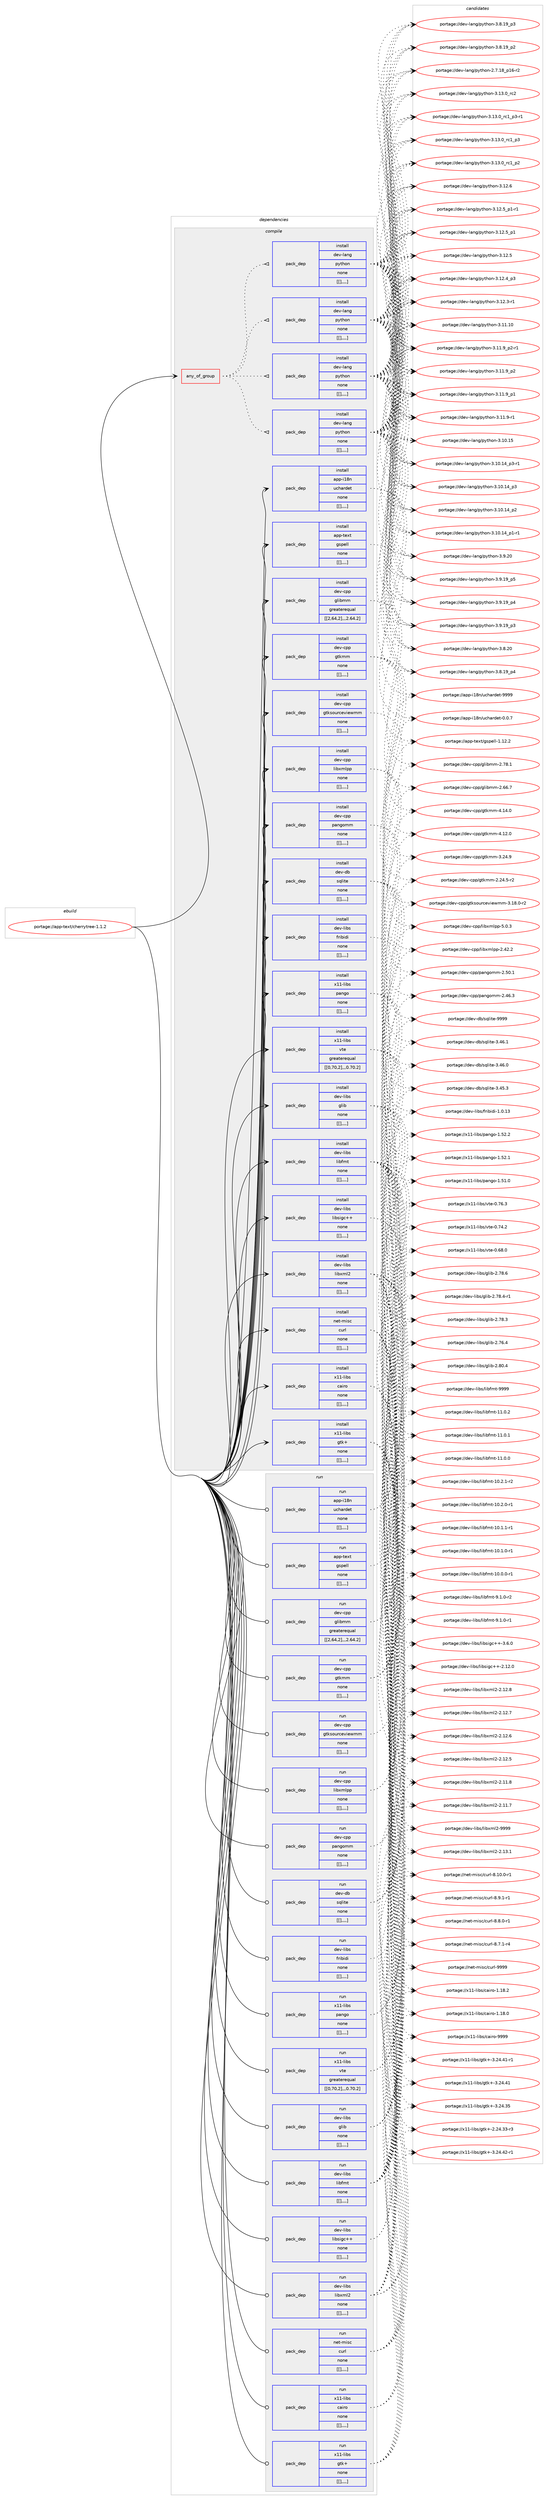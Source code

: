 digraph prolog {

# *************
# Graph options
# *************

newrank=true;
concentrate=true;
compound=true;
graph [rankdir=LR,fontname=Helvetica,fontsize=10,ranksep=1.5];#, ranksep=2.5, nodesep=0.2];
edge  [arrowhead=vee];
node  [fontname=Helvetica,fontsize=10];

# **********
# The ebuild
# **********

subgraph cluster_leftcol {
color=gray;
label=<<i>ebuild</i>>;
id [label="portage://app-text/cherrytree-1.1.2", color=red, width=4, href="../app-text/cherrytree-1.1.2.svg"];
}

# ****************
# The dependencies
# ****************

subgraph cluster_midcol {
color=gray;
label=<<i>dependencies</i>>;
subgraph cluster_compile {
fillcolor="#eeeeee";
style=filled;
label=<<i>compile</i>>;
subgraph any424 {
dependency54135 [label=<<TABLE BORDER="0" CELLBORDER="1" CELLSPACING="0" CELLPADDING="4"><TR><TD CELLPADDING="10">any_of_group</TD></TR></TABLE>>, shape=none, color=red];subgraph pack38734 {
dependency54136 [label=<<TABLE BORDER="0" CELLBORDER="1" CELLSPACING="0" CELLPADDING="4" WIDTH="220"><TR><TD ROWSPAN="6" CELLPADDING="30">pack_dep</TD></TR><TR><TD WIDTH="110">install</TD></TR><TR><TD>dev-lang</TD></TR><TR><TD>python</TD></TR><TR><TD>none</TD></TR><TR><TD>[[],,,,]</TD></TR></TABLE>>, shape=none, color=blue];
}
dependency54135:e -> dependency54136:w [weight=20,style="dotted",arrowhead="oinv"];
subgraph pack38735 {
dependency54137 [label=<<TABLE BORDER="0" CELLBORDER="1" CELLSPACING="0" CELLPADDING="4" WIDTH="220"><TR><TD ROWSPAN="6" CELLPADDING="30">pack_dep</TD></TR><TR><TD WIDTH="110">install</TD></TR><TR><TD>dev-lang</TD></TR><TR><TD>python</TD></TR><TR><TD>none</TD></TR><TR><TD>[[],,,,]</TD></TR></TABLE>>, shape=none, color=blue];
}
dependency54135:e -> dependency54137:w [weight=20,style="dotted",arrowhead="oinv"];
subgraph pack38736 {
dependency54138 [label=<<TABLE BORDER="0" CELLBORDER="1" CELLSPACING="0" CELLPADDING="4" WIDTH="220"><TR><TD ROWSPAN="6" CELLPADDING="30">pack_dep</TD></TR><TR><TD WIDTH="110">install</TD></TR><TR><TD>dev-lang</TD></TR><TR><TD>python</TD></TR><TR><TD>none</TD></TR><TR><TD>[[],,,,]</TD></TR></TABLE>>, shape=none, color=blue];
}
dependency54135:e -> dependency54138:w [weight=20,style="dotted",arrowhead="oinv"];
subgraph pack38737 {
dependency54139 [label=<<TABLE BORDER="0" CELLBORDER="1" CELLSPACING="0" CELLPADDING="4" WIDTH="220"><TR><TD ROWSPAN="6" CELLPADDING="30">pack_dep</TD></TR><TR><TD WIDTH="110">install</TD></TR><TR><TD>dev-lang</TD></TR><TR><TD>python</TD></TR><TR><TD>none</TD></TR><TR><TD>[[],,,,]</TD></TR></TABLE>>, shape=none, color=blue];
}
dependency54135:e -> dependency54139:w [weight=20,style="dotted",arrowhead="oinv"];
}
id:e -> dependency54135:w [weight=20,style="solid",arrowhead="vee"];
subgraph pack38738 {
dependency54140 [label=<<TABLE BORDER="0" CELLBORDER="1" CELLSPACING="0" CELLPADDING="4" WIDTH="220"><TR><TD ROWSPAN="6" CELLPADDING="30">pack_dep</TD></TR><TR><TD WIDTH="110">install</TD></TR><TR><TD>app-i18n</TD></TR><TR><TD>uchardet</TD></TR><TR><TD>none</TD></TR><TR><TD>[[],,,,]</TD></TR></TABLE>>, shape=none, color=blue];
}
id:e -> dependency54140:w [weight=20,style="solid",arrowhead="vee"];
subgraph pack38739 {
dependency54141 [label=<<TABLE BORDER="0" CELLBORDER="1" CELLSPACING="0" CELLPADDING="4" WIDTH="220"><TR><TD ROWSPAN="6" CELLPADDING="30">pack_dep</TD></TR><TR><TD WIDTH="110">install</TD></TR><TR><TD>app-text</TD></TR><TR><TD>gspell</TD></TR><TR><TD>none</TD></TR><TR><TD>[[],,,,]</TD></TR></TABLE>>, shape=none, color=blue];
}
id:e -> dependency54141:w [weight=20,style="solid",arrowhead="vee"];
subgraph pack38740 {
dependency54142 [label=<<TABLE BORDER="0" CELLBORDER="1" CELLSPACING="0" CELLPADDING="4" WIDTH="220"><TR><TD ROWSPAN="6" CELLPADDING="30">pack_dep</TD></TR><TR><TD WIDTH="110">install</TD></TR><TR><TD>dev-cpp</TD></TR><TR><TD>glibmm</TD></TR><TR><TD>greaterequal</TD></TR><TR><TD>[[2,64,2],,,2.64.2]</TD></TR></TABLE>>, shape=none, color=blue];
}
id:e -> dependency54142:w [weight=20,style="solid",arrowhead="vee"];
subgraph pack38741 {
dependency54143 [label=<<TABLE BORDER="0" CELLBORDER="1" CELLSPACING="0" CELLPADDING="4" WIDTH="220"><TR><TD ROWSPAN="6" CELLPADDING="30">pack_dep</TD></TR><TR><TD WIDTH="110">install</TD></TR><TR><TD>dev-cpp</TD></TR><TR><TD>gtkmm</TD></TR><TR><TD>none</TD></TR><TR><TD>[[],,,,]</TD></TR></TABLE>>, shape=none, color=blue];
}
id:e -> dependency54143:w [weight=20,style="solid",arrowhead="vee"];
subgraph pack38742 {
dependency54144 [label=<<TABLE BORDER="0" CELLBORDER="1" CELLSPACING="0" CELLPADDING="4" WIDTH="220"><TR><TD ROWSPAN="6" CELLPADDING="30">pack_dep</TD></TR><TR><TD WIDTH="110">install</TD></TR><TR><TD>dev-cpp</TD></TR><TR><TD>gtksourceviewmm</TD></TR><TR><TD>none</TD></TR><TR><TD>[[],,,,]</TD></TR></TABLE>>, shape=none, color=blue];
}
id:e -> dependency54144:w [weight=20,style="solid",arrowhead="vee"];
subgraph pack38743 {
dependency54145 [label=<<TABLE BORDER="0" CELLBORDER="1" CELLSPACING="0" CELLPADDING="4" WIDTH="220"><TR><TD ROWSPAN="6" CELLPADDING="30">pack_dep</TD></TR><TR><TD WIDTH="110">install</TD></TR><TR><TD>dev-cpp</TD></TR><TR><TD>libxmlpp</TD></TR><TR><TD>none</TD></TR><TR><TD>[[],,,,]</TD></TR></TABLE>>, shape=none, color=blue];
}
id:e -> dependency54145:w [weight=20,style="solid",arrowhead="vee"];
subgraph pack38744 {
dependency54146 [label=<<TABLE BORDER="0" CELLBORDER="1" CELLSPACING="0" CELLPADDING="4" WIDTH="220"><TR><TD ROWSPAN="6" CELLPADDING="30">pack_dep</TD></TR><TR><TD WIDTH="110">install</TD></TR><TR><TD>dev-cpp</TD></TR><TR><TD>pangomm</TD></TR><TR><TD>none</TD></TR><TR><TD>[[],,,,]</TD></TR></TABLE>>, shape=none, color=blue];
}
id:e -> dependency54146:w [weight=20,style="solid",arrowhead="vee"];
subgraph pack38745 {
dependency54147 [label=<<TABLE BORDER="0" CELLBORDER="1" CELLSPACING="0" CELLPADDING="4" WIDTH="220"><TR><TD ROWSPAN="6" CELLPADDING="30">pack_dep</TD></TR><TR><TD WIDTH="110">install</TD></TR><TR><TD>dev-db</TD></TR><TR><TD>sqlite</TD></TR><TR><TD>none</TD></TR><TR><TD>[[],,,,]</TD></TR></TABLE>>, shape=none, color=blue];
}
id:e -> dependency54147:w [weight=20,style="solid",arrowhead="vee"];
subgraph pack38746 {
dependency54148 [label=<<TABLE BORDER="0" CELLBORDER="1" CELLSPACING="0" CELLPADDING="4" WIDTH="220"><TR><TD ROWSPAN="6" CELLPADDING="30">pack_dep</TD></TR><TR><TD WIDTH="110">install</TD></TR><TR><TD>dev-libs</TD></TR><TR><TD>fribidi</TD></TR><TR><TD>none</TD></TR><TR><TD>[[],,,,]</TD></TR></TABLE>>, shape=none, color=blue];
}
id:e -> dependency54148:w [weight=20,style="solid",arrowhead="vee"];
subgraph pack38747 {
dependency54149 [label=<<TABLE BORDER="0" CELLBORDER="1" CELLSPACING="0" CELLPADDING="4" WIDTH="220"><TR><TD ROWSPAN="6" CELLPADDING="30">pack_dep</TD></TR><TR><TD WIDTH="110">install</TD></TR><TR><TD>dev-libs</TD></TR><TR><TD>glib</TD></TR><TR><TD>none</TD></TR><TR><TD>[[],,,,]</TD></TR></TABLE>>, shape=none, color=blue];
}
id:e -> dependency54149:w [weight=20,style="solid",arrowhead="vee"];
subgraph pack38748 {
dependency54150 [label=<<TABLE BORDER="0" CELLBORDER="1" CELLSPACING="0" CELLPADDING="4" WIDTH="220"><TR><TD ROWSPAN="6" CELLPADDING="30">pack_dep</TD></TR><TR><TD WIDTH="110">install</TD></TR><TR><TD>dev-libs</TD></TR><TR><TD>libfmt</TD></TR><TR><TD>none</TD></TR><TR><TD>[[],,,,]</TD></TR></TABLE>>, shape=none, color=blue];
}
id:e -> dependency54150:w [weight=20,style="solid",arrowhead="vee"];
subgraph pack38749 {
dependency54151 [label=<<TABLE BORDER="0" CELLBORDER="1" CELLSPACING="0" CELLPADDING="4" WIDTH="220"><TR><TD ROWSPAN="6" CELLPADDING="30">pack_dep</TD></TR><TR><TD WIDTH="110">install</TD></TR><TR><TD>dev-libs</TD></TR><TR><TD>libsigc++</TD></TR><TR><TD>none</TD></TR><TR><TD>[[],,,,]</TD></TR></TABLE>>, shape=none, color=blue];
}
id:e -> dependency54151:w [weight=20,style="solid",arrowhead="vee"];
subgraph pack38750 {
dependency54152 [label=<<TABLE BORDER="0" CELLBORDER="1" CELLSPACING="0" CELLPADDING="4" WIDTH="220"><TR><TD ROWSPAN="6" CELLPADDING="30">pack_dep</TD></TR><TR><TD WIDTH="110">install</TD></TR><TR><TD>dev-libs</TD></TR><TR><TD>libxml2</TD></TR><TR><TD>none</TD></TR><TR><TD>[[],,,,]</TD></TR></TABLE>>, shape=none, color=blue];
}
id:e -> dependency54152:w [weight=20,style="solid",arrowhead="vee"];
subgraph pack38751 {
dependency54153 [label=<<TABLE BORDER="0" CELLBORDER="1" CELLSPACING="0" CELLPADDING="4" WIDTH="220"><TR><TD ROWSPAN="6" CELLPADDING="30">pack_dep</TD></TR><TR><TD WIDTH="110">install</TD></TR><TR><TD>net-misc</TD></TR><TR><TD>curl</TD></TR><TR><TD>none</TD></TR><TR><TD>[[],,,,]</TD></TR></TABLE>>, shape=none, color=blue];
}
id:e -> dependency54153:w [weight=20,style="solid",arrowhead="vee"];
subgraph pack38752 {
dependency54154 [label=<<TABLE BORDER="0" CELLBORDER="1" CELLSPACING="0" CELLPADDING="4" WIDTH="220"><TR><TD ROWSPAN="6" CELLPADDING="30">pack_dep</TD></TR><TR><TD WIDTH="110">install</TD></TR><TR><TD>x11-libs</TD></TR><TR><TD>cairo</TD></TR><TR><TD>none</TD></TR><TR><TD>[[],,,,]</TD></TR></TABLE>>, shape=none, color=blue];
}
id:e -> dependency54154:w [weight=20,style="solid",arrowhead="vee"];
subgraph pack38753 {
dependency54155 [label=<<TABLE BORDER="0" CELLBORDER="1" CELLSPACING="0" CELLPADDING="4" WIDTH="220"><TR><TD ROWSPAN="6" CELLPADDING="30">pack_dep</TD></TR><TR><TD WIDTH="110">install</TD></TR><TR><TD>x11-libs</TD></TR><TR><TD>gtk+</TD></TR><TR><TD>none</TD></TR><TR><TD>[[],,,,]</TD></TR></TABLE>>, shape=none, color=blue];
}
id:e -> dependency54155:w [weight=20,style="solid",arrowhead="vee"];
subgraph pack38754 {
dependency54156 [label=<<TABLE BORDER="0" CELLBORDER="1" CELLSPACING="0" CELLPADDING="4" WIDTH="220"><TR><TD ROWSPAN="6" CELLPADDING="30">pack_dep</TD></TR><TR><TD WIDTH="110">install</TD></TR><TR><TD>x11-libs</TD></TR><TR><TD>pango</TD></TR><TR><TD>none</TD></TR><TR><TD>[[],,,,]</TD></TR></TABLE>>, shape=none, color=blue];
}
id:e -> dependency54156:w [weight=20,style="solid",arrowhead="vee"];
subgraph pack38755 {
dependency54157 [label=<<TABLE BORDER="0" CELLBORDER="1" CELLSPACING="0" CELLPADDING="4" WIDTH="220"><TR><TD ROWSPAN="6" CELLPADDING="30">pack_dep</TD></TR><TR><TD WIDTH="110">install</TD></TR><TR><TD>x11-libs</TD></TR><TR><TD>vte</TD></TR><TR><TD>greaterequal</TD></TR><TR><TD>[[0,70,2],,,0.70.2]</TD></TR></TABLE>>, shape=none, color=blue];
}
id:e -> dependency54157:w [weight=20,style="solid",arrowhead="vee"];
}
subgraph cluster_compileandrun {
fillcolor="#eeeeee";
style=filled;
label=<<i>compile and run</i>>;
}
subgraph cluster_run {
fillcolor="#eeeeee";
style=filled;
label=<<i>run</i>>;
subgraph pack38756 {
dependency54158 [label=<<TABLE BORDER="0" CELLBORDER="1" CELLSPACING="0" CELLPADDING="4" WIDTH="220"><TR><TD ROWSPAN="6" CELLPADDING="30">pack_dep</TD></TR><TR><TD WIDTH="110">run</TD></TR><TR><TD>app-i18n</TD></TR><TR><TD>uchardet</TD></TR><TR><TD>none</TD></TR><TR><TD>[[],,,,]</TD></TR></TABLE>>, shape=none, color=blue];
}
id:e -> dependency54158:w [weight=20,style="solid",arrowhead="odot"];
subgraph pack38757 {
dependency54159 [label=<<TABLE BORDER="0" CELLBORDER="1" CELLSPACING="0" CELLPADDING="4" WIDTH="220"><TR><TD ROWSPAN="6" CELLPADDING="30">pack_dep</TD></TR><TR><TD WIDTH="110">run</TD></TR><TR><TD>app-text</TD></TR><TR><TD>gspell</TD></TR><TR><TD>none</TD></TR><TR><TD>[[],,,,]</TD></TR></TABLE>>, shape=none, color=blue];
}
id:e -> dependency54159:w [weight=20,style="solid",arrowhead="odot"];
subgraph pack38758 {
dependency54160 [label=<<TABLE BORDER="0" CELLBORDER="1" CELLSPACING="0" CELLPADDING="4" WIDTH="220"><TR><TD ROWSPAN="6" CELLPADDING="30">pack_dep</TD></TR><TR><TD WIDTH="110">run</TD></TR><TR><TD>dev-cpp</TD></TR><TR><TD>glibmm</TD></TR><TR><TD>greaterequal</TD></TR><TR><TD>[[2,64,2],,,2.64.2]</TD></TR></TABLE>>, shape=none, color=blue];
}
id:e -> dependency54160:w [weight=20,style="solid",arrowhead="odot"];
subgraph pack38759 {
dependency54161 [label=<<TABLE BORDER="0" CELLBORDER="1" CELLSPACING="0" CELLPADDING="4" WIDTH="220"><TR><TD ROWSPAN="6" CELLPADDING="30">pack_dep</TD></TR><TR><TD WIDTH="110">run</TD></TR><TR><TD>dev-cpp</TD></TR><TR><TD>gtkmm</TD></TR><TR><TD>none</TD></TR><TR><TD>[[],,,,]</TD></TR></TABLE>>, shape=none, color=blue];
}
id:e -> dependency54161:w [weight=20,style="solid",arrowhead="odot"];
subgraph pack38760 {
dependency54162 [label=<<TABLE BORDER="0" CELLBORDER="1" CELLSPACING="0" CELLPADDING="4" WIDTH="220"><TR><TD ROWSPAN="6" CELLPADDING="30">pack_dep</TD></TR><TR><TD WIDTH="110">run</TD></TR><TR><TD>dev-cpp</TD></TR><TR><TD>gtksourceviewmm</TD></TR><TR><TD>none</TD></TR><TR><TD>[[],,,,]</TD></TR></TABLE>>, shape=none, color=blue];
}
id:e -> dependency54162:w [weight=20,style="solid",arrowhead="odot"];
subgraph pack38761 {
dependency54163 [label=<<TABLE BORDER="0" CELLBORDER="1" CELLSPACING="0" CELLPADDING="4" WIDTH="220"><TR><TD ROWSPAN="6" CELLPADDING="30">pack_dep</TD></TR><TR><TD WIDTH="110">run</TD></TR><TR><TD>dev-cpp</TD></TR><TR><TD>libxmlpp</TD></TR><TR><TD>none</TD></TR><TR><TD>[[],,,,]</TD></TR></TABLE>>, shape=none, color=blue];
}
id:e -> dependency54163:w [weight=20,style="solid",arrowhead="odot"];
subgraph pack38762 {
dependency54164 [label=<<TABLE BORDER="0" CELLBORDER="1" CELLSPACING="0" CELLPADDING="4" WIDTH="220"><TR><TD ROWSPAN="6" CELLPADDING="30">pack_dep</TD></TR><TR><TD WIDTH="110">run</TD></TR><TR><TD>dev-cpp</TD></TR><TR><TD>pangomm</TD></TR><TR><TD>none</TD></TR><TR><TD>[[],,,,]</TD></TR></TABLE>>, shape=none, color=blue];
}
id:e -> dependency54164:w [weight=20,style="solid",arrowhead="odot"];
subgraph pack38763 {
dependency54165 [label=<<TABLE BORDER="0" CELLBORDER="1" CELLSPACING="0" CELLPADDING="4" WIDTH="220"><TR><TD ROWSPAN="6" CELLPADDING="30">pack_dep</TD></TR><TR><TD WIDTH="110">run</TD></TR><TR><TD>dev-db</TD></TR><TR><TD>sqlite</TD></TR><TR><TD>none</TD></TR><TR><TD>[[],,,,]</TD></TR></TABLE>>, shape=none, color=blue];
}
id:e -> dependency54165:w [weight=20,style="solid",arrowhead="odot"];
subgraph pack38764 {
dependency54166 [label=<<TABLE BORDER="0" CELLBORDER="1" CELLSPACING="0" CELLPADDING="4" WIDTH="220"><TR><TD ROWSPAN="6" CELLPADDING="30">pack_dep</TD></TR><TR><TD WIDTH="110">run</TD></TR><TR><TD>dev-libs</TD></TR><TR><TD>fribidi</TD></TR><TR><TD>none</TD></TR><TR><TD>[[],,,,]</TD></TR></TABLE>>, shape=none, color=blue];
}
id:e -> dependency54166:w [weight=20,style="solid",arrowhead="odot"];
subgraph pack38765 {
dependency54167 [label=<<TABLE BORDER="0" CELLBORDER="1" CELLSPACING="0" CELLPADDING="4" WIDTH="220"><TR><TD ROWSPAN="6" CELLPADDING="30">pack_dep</TD></TR><TR><TD WIDTH="110">run</TD></TR><TR><TD>dev-libs</TD></TR><TR><TD>glib</TD></TR><TR><TD>none</TD></TR><TR><TD>[[],,,,]</TD></TR></TABLE>>, shape=none, color=blue];
}
id:e -> dependency54167:w [weight=20,style="solid",arrowhead="odot"];
subgraph pack38766 {
dependency54168 [label=<<TABLE BORDER="0" CELLBORDER="1" CELLSPACING="0" CELLPADDING="4" WIDTH="220"><TR><TD ROWSPAN="6" CELLPADDING="30">pack_dep</TD></TR><TR><TD WIDTH="110">run</TD></TR><TR><TD>dev-libs</TD></TR><TR><TD>libfmt</TD></TR><TR><TD>none</TD></TR><TR><TD>[[],,,,]</TD></TR></TABLE>>, shape=none, color=blue];
}
id:e -> dependency54168:w [weight=20,style="solid",arrowhead="odot"];
subgraph pack38767 {
dependency54169 [label=<<TABLE BORDER="0" CELLBORDER="1" CELLSPACING="0" CELLPADDING="4" WIDTH="220"><TR><TD ROWSPAN="6" CELLPADDING="30">pack_dep</TD></TR><TR><TD WIDTH="110">run</TD></TR><TR><TD>dev-libs</TD></TR><TR><TD>libsigc++</TD></TR><TR><TD>none</TD></TR><TR><TD>[[],,,,]</TD></TR></TABLE>>, shape=none, color=blue];
}
id:e -> dependency54169:w [weight=20,style="solid",arrowhead="odot"];
subgraph pack38768 {
dependency54170 [label=<<TABLE BORDER="0" CELLBORDER="1" CELLSPACING="0" CELLPADDING="4" WIDTH="220"><TR><TD ROWSPAN="6" CELLPADDING="30">pack_dep</TD></TR><TR><TD WIDTH="110">run</TD></TR><TR><TD>dev-libs</TD></TR><TR><TD>libxml2</TD></TR><TR><TD>none</TD></TR><TR><TD>[[],,,,]</TD></TR></TABLE>>, shape=none, color=blue];
}
id:e -> dependency54170:w [weight=20,style="solid",arrowhead="odot"];
subgraph pack38769 {
dependency54171 [label=<<TABLE BORDER="0" CELLBORDER="1" CELLSPACING="0" CELLPADDING="4" WIDTH="220"><TR><TD ROWSPAN="6" CELLPADDING="30">pack_dep</TD></TR><TR><TD WIDTH="110">run</TD></TR><TR><TD>net-misc</TD></TR><TR><TD>curl</TD></TR><TR><TD>none</TD></TR><TR><TD>[[],,,,]</TD></TR></TABLE>>, shape=none, color=blue];
}
id:e -> dependency54171:w [weight=20,style="solid",arrowhead="odot"];
subgraph pack38770 {
dependency54172 [label=<<TABLE BORDER="0" CELLBORDER="1" CELLSPACING="0" CELLPADDING="4" WIDTH="220"><TR><TD ROWSPAN="6" CELLPADDING="30">pack_dep</TD></TR><TR><TD WIDTH="110">run</TD></TR><TR><TD>x11-libs</TD></TR><TR><TD>cairo</TD></TR><TR><TD>none</TD></TR><TR><TD>[[],,,,]</TD></TR></TABLE>>, shape=none, color=blue];
}
id:e -> dependency54172:w [weight=20,style="solid",arrowhead="odot"];
subgraph pack38771 {
dependency54173 [label=<<TABLE BORDER="0" CELLBORDER="1" CELLSPACING="0" CELLPADDING="4" WIDTH="220"><TR><TD ROWSPAN="6" CELLPADDING="30">pack_dep</TD></TR><TR><TD WIDTH="110">run</TD></TR><TR><TD>x11-libs</TD></TR><TR><TD>gtk+</TD></TR><TR><TD>none</TD></TR><TR><TD>[[],,,,]</TD></TR></TABLE>>, shape=none, color=blue];
}
id:e -> dependency54173:w [weight=20,style="solid",arrowhead="odot"];
subgraph pack38772 {
dependency54174 [label=<<TABLE BORDER="0" CELLBORDER="1" CELLSPACING="0" CELLPADDING="4" WIDTH="220"><TR><TD ROWSPAN="6" CELLPADDING="30">pack_dep</TD></TR><TR><TD WIDTH="110">run</TD></TR><TR><TD>x11-libs</TD></TR><TR><TD>pango</TD></TR><TR><TD>none</TD></TR><TR><TD>[[],,,,]</TD></TR></TABLE>>, shape=none, color=blue];
}
id:e -> dependency54174:w [weight=20,style="solid",arrowhead="odot"];
subgraph pack38773 {
dependency54175 [label=<<TABLE BORDER="0" CELLBORDER="1" CELLSPACING="0" CELLPADDING="4" WIDTH="220"><TR><TD ROWSPAN="6" CELLPADDING="30">pack_dep</TD></TR><TR><TD WIDTH="110">run</TD></TR><TR><TD>x11-libs</TD></TR><TR><TD>vte</TD></TR><TR><TD>greaterequal</TD></TR><TR><TD>[[0,70,2],,,0.70.2]</TD></TR></TABLE>>, shape=none, color=blue];
}
id:e -> dependency54175:w [weight=20,style="solid",arrowhead="odot"];
}
}

# **************
# The candidates
# **************

subgraph cluster_choices {
rank=same;
color=gray;
label=<<i>candidates</i>>;

subgraph choice38734 {
color=black;
nodesep=1;
choice10010111845108971101034711212111610411111045514649514648951149950 [label="portage://dev-lang/python-3.13.0_rc2", color=red, width=4,href="../dev-lang/python-3.13.0_rc2.svg"];
choice1001011184510897110103471121211161041111104551464951464895114994995112514511449 [label="portage://dev-lang/python-3.13.0_rc1_p3-r1", color=red, width=4,href="../dev-lang/python-3.13.0_rc1_p3-r1.svg"];
choice100101118451089711010347112121116104111110455146495146489511499499511251 [label="portage://dev-lang/python-3.13.0_rc1_p3", color=red, width=4,href="../dev-lang/python-3.13.0_rc1_p3.svg"];
choice100101118451089711010347112121116104111110455146495146489511499499511250 [label="portage://dev-lang/python-3.13.0_rc1_p2", color=red, width=4,href="../dev-lang/python-3.13.0_rc1_p2.svg"];
choice10010111845108971101034711212111610411111045514649504654 [label="portage://dev-lang/python-3.12.6", color=red, width=4,href="../dev-lang/python-3.12.6.svg"];
choice1001011184510897110103471121211161041111104551464950465395112494511449 [label="portage://dev-lang/python-3.12.5_p1-r1", color=red, width=4,href="../dev-lang/python-3.12.5_p1-r1.svg"];
choice100101118451089711010347112121116104111110455146495046539511249 [label="portage://dev-lang/python-3.12.5_p1", color=red, width=4,href="../dev-lang/python-3.12.5_p1.svg"];
choice10010111845108971101034711212111610411111045514649504653 [label="portage://dev-lang/python-3.12.5", color=red, width=4,href="../dev-lang/python-3.12.5.svg"];
choice100101118451089711010347112121116104111110455146495046529511251 [label="portage://dev-lang/python-3.12.4_p3", color=red, width=4,href="../dev-lang/python-3.12.4_p3.svg"];
choice100101118451089711010347112121116104111110455146495046514511449 [label="portage://dev-lang/python-3.12.3-r1", color=red, width=4,href="../dev-lang/python-3.12.3-r1.svg"];
choice1001011184510897110103471121211161041111104551464949464948 [label="portage://dev-lang/python-3.11.10", color=red, width=4,href="../dev-lang/python-3.11.10.svg"];
choice1001011184510897110103471121211161041111104551464949465795112504511449 [label="portage://dev-lang/python-3.11.9_p2-r1", color=red, width=4,href="../dev-lang/python-3.11.9_p2-r1.svg"];
choice100101118451089711010347112121116104111110455146494946579511250 [label="portage://dev-lang/python-3.11.9_p2", color=red, width=4,href="../dev-lang/python-3.11.9_p2.svg"];
choice100101118451089711010347112121116104111110455146494946579511249 [label="portage://dev-lang/python-3.11.9_p1", color=red, width=4,href="../dev-lang/python-3.11.9_p1.svg"];
choice100101118451089711010347112121116104111110455146494946574511449 [label="portage://dev-lang/python-3.11.9-r1", color=red, width=4,href="../dev-lang/python-3.11.9-r1.svg"];
choice1001011184510897110103471121211161041111104551464948464953 [label="portage://dev-lang/python-3.10.15", color=red, width=4,href="../dev-lang/python-3.10.15.svg"];
choice100101118451089711010347112121116104111110455146494846495295112514511449 [label="portage://dev-lang/python-3.10.14_p3-r1", color=red, width=4,href="../dev-lang/python-3.10.14_p3-r1.svg"];
choice10010111845108971101034711212111610411111045514649484649529511251 [label="portage://dev-lang/python-3.10.14_p3", color=red, width=4,href="../dev-lang/python-3.10.14_p3.svg"];
choice10010111845108971101034711212111610411111045514649484649529511250 [label="portage://dev-lang/python-3.10.14_p2", color=red, width=4,href="../dev-lang/python-3.10.14_p2.svg"];
choice100101118451089711010347112121116104111110455146494846495295112494511449 [label="portage://dev-lang/python-3.10.14_p1-r1", color=red, width=4,href="../dev-lang/python-3.10.14_p1-r1.svg"];
choice10010111845108971101034711212111610411111045514657465048 [label="portage://dev-lang/python-3.9.20", color=red, width=4,href="../dev-lang/python-3.9.20.svg"];
choice100101118451089711010347112121116104111110455146574649579511253 [label="portage://dev-lang/python-3.9.19_p5", color=red, width=4,href="../dev-lang/python-3.9.19_p5.svg"];
choice100101118451089711010347112121116104111110455146574649579511252 [label="portage://dev-lang/python-3.9.19_p4", color=red, width=4,href="../dev-lang/python-3.9.19_p4.svg"];
choice100101118451089711010347112121116104111110455146574649579511251 [label="portage://dev-lang/python-3.9.19_p3", color=red, width=4,href="../dev-lang/python-3.9.19_p3.svg"];
choice10010111845108971101034711212111610411111045514656465048 [label="portage://dev-lang/python-3.8.20", color=red, width=4,href="../dev-lang/python-3.8.20.svg"];
choice100101118451089711010347112121116104111110455146564649579511252 [label="portage://dev-lang/python-3.8.19_p4", color=red, width=4,href="../dev-lang/python-3.8.19_p4.svg"];
choice100101118451089711010347112121116104111110455146564649579511251 [label="portage://dev-lang/python-3.8.19_p3", color=red, width=4,href="../dev-lang/python-3.8.19_p3.svg"];
choice100101118451089711010347112121116104111110455146564649579511250 [label="portage://dev-lang/python-3.8.19_p2", color=red, width=4,href="../dev-lang/python-3.8.19_p2.svg"];
choice100101118451089711010347112121116104111110455046554649569511249544511450 [label="portage://dev-lang/python-2.7.18_p16-r2", color=red, width=4,href="../dev-lang/python-2.7.18_p16-r2.svg"];
dependency54136:e -> choice10010111845108971101034711212111610411111045514649514648951149950:w [style=dotted,weight="100"];
dependency54136:e -> choice1001011184510897110103471121211161041111104551464951464895114994995112514511449:w [style=dotted,weight="100"];
dependency54136:e -> choice100101118451089711010347112121116104111110455146495146489511499499511251:w [style=dotted,weight="100"];
dependency54136:e -> choice100101118451089711010347112121116104111110455146495146489511499499511250:w [style=dotted,weight="100"];
dependency54136:e -> choice10010111845108971101034711212111610411111045514649504654:w [style=dotted,weight="100"];
dependency54136:e -> choice1001011184510897110103471121211161041111104551464950465395112494511449:w [style=dotted,weight="100"];
dependency54136:e -> choice100101118451089711010347112121116104111110455146495046539511249:w [style=dotted,weight="100"];
dependency54136:e -> choice10010111845108971101034711212111610411111045514649504653:w [style=dotted,weight="100"];
dependency54136:e -> choice100101118451089711010347112121116104111110455146495046529511251:w [style=dotted,weight="100"];
dependency54136:e -> choice100101118451089711010347112121116104111110455146495046514511449:w [style=dotted,weight="100"];
dependency54136:e -> choice1001011184510897110103471121211161041111104551464949464948:w [style=dotted,weight="100"];
dependency54136:e -> choice1001011184510897110103471121211161041111104551464949465795112504511449:w [style=dotted,weight="100"];
dependency54136:e -> choice100101118451089711010347112121116104111110455146494946579511250:w [style=dotted,weight="100"];
dependency54136:e -> choice100101118451089711010347112121116104111110455146494946579511249:w [style=dotted,weight="100"];
dependency54136:e -> choice100101118451089711010347112121116104111110455146494946574511449:w [style=dotted,weight="100"];
dependency54136:e -> choice1001011184510897110103471121211161041111104551464948464953:w [style=dotted,weight="100"];
dependency54136:e -> choice100101118451089711010347112121116104111110455146494846495295112514511449:w [style=dotted,weight="100"];
dependency54136:e -> choice10010111845108971101034711212111610411111045514649484649529511251:w [style=dotted,weight="100"];
dependency54136:e -> choice10010111845108971101034711212111610411111045514649484649529511250:w [style=dotted,weight="100"];
dependency54136:e -> choice100101118451089711010347112121116104111110455146494846495295112494511449:w [style=dotted,weight="100"];
dependency54136:e -> choice10010111845108971101034711212111610411111045514657465048:w [style=dotted,weight="100"];
dependency54136:e -> choice100101118451089711010347112121116104111110455146574649579511253:w [style=dotted,weight="100"];
dependency54136:e -> choice100101118451089711010347112121116104111110455146574649579511252:w [style=dotted,weight="100"];
dependency54136:e -> choice100101118451089711010347112121116104111110455146574649579511251:w [style=dotted,weight="100"];
dependency54136:e -> choice10010111845108971101034711212111610411111045514656465048:w [style=dotted,weight="100"];
dependency54136:e -> choice100101118451089711010347112121116104111110455146564649579511252:w [style=dotted,weight="100"];
dependency54136:e -> choice100101118451089711010347112121116104111110455146564649579511251:w [style=dotted,weight="100"];
dependency54136:e -> choice100101118451089711010347112121116104111110455146564649579511250:w [style=dotted,weight="100"];
dependency54136:e -> choice100101118451089711010347112121116104111110455046554649569511249544511450:w [style=dotted,weight="100"];
}
subgraph choice38735 {
color=black;
nodesep=1;
choice10010111845108971101034711212111610411111045514649514648951149950 [label="portage://dev-lang/python-3.13.0_rc2", color=red, width=4,href="../dev-lang/python-3.13.0_rc2.svg"];
choice1001011184510897110103471121211161041111104551464951464895114994995112514511449 [label="portage://dev-lang/python-3.13.0_rc1_p3-r1", color=red, width=4,href="../dev-lang/python-3.13.0_rc1_p3-r1.svg"];
choice100101118451089711010347112121116104111110455146495146489511499499511251 [label="portage://dev-lang/python-3.13.0_rc1_p3", color=red, width=4,href="../dev-lang/python-3.13.0_rc1_p3.svg"];
choice100101118451089711010347112121116104111110455146495146489511499499511250 [label="portage://dev-lang/python-3.13.0_rc1_p2", color=red, width=4,href="../dev-lang/python-3.13.0_rc1_p2.svg"];
choice10010111845108971101034711212111610411111045514649504654 [label="portage://dev-lang/python-3.12.6", color=red, width=4,href="../dev-lang/python-3.12.6.svg"];
choice1001011184510897110103471121211161041111104551464950465395112494511449 [label="portage://dev-lang/python-3.12.5_p1-r1", color=red, width=4,href="../dev-lang/python-3.12.5_p1-r1.svg"];
choice100101118451089711010347112121116104111110455146495046539511249 [label="portage://dev-lang/python-3.12.5_p1", color=red, width=4,href="../dev-lang/python-3.12.5_p1.svg"];
choice10010111845108971101034711212111610411111045514649504653 [label="portage://dev-lang/python-3.12.5", color=red, width=4,href="../dev-lang/python-3.12.5.svg"];
choice100101118451089711010347112121116104111110455146495046529511251 [label="portage://dev-lang/python-3.12.4_p3", color=red, width=4,href="../dev-lang/python-3.12.4_p3.svg"];
choice100101118451089711010347112121116104111110455146495046514511449 [label="portage://dev-lang/python-3.12.3-r1", color=red, width=4,href="../dev-lang/python-3.12.3-r1.svg"];
choice1001011184510897110103471121211161041111104551464949464948 [label="portage://dev-lang/python-3.11.10", color=red, width=4,href="../dev-lang/python-3.11.10.svg"];
choice1001011184510897110103471121211161041111104551464949465795112504511449 [label="portage://dev-lang/python-3.11.9_p2-r1", color=red, width=4,href="../dev-lang/python-3.11.9_p2-r1.svg"];
choice100101118451089711010347112121116104111110455146494946579511250 [label="portage://dev-lang/python-3.11.9_p2", color=red, width=4,href="../dev-lang/python-3.11.9_p2.svg"];
choice100101118451089711010347112121116104111110455146494946579511249 [label="portage://dev-lang/python-3.11.9_p1", color=red, width=4,href="../dev-lang/python-3.11.9_p1.svg"];
choice100101118451089711010347112121116104111110455146494946574511449 [label="portage://dev-lang/python-3.11.9-r1", color=red, width=4,href="../dev-lang/python-3.11.9-r1.svg"];
choice1001011184510897110103471121211161041111104551464948464953 [label="portage://dev-lang/python-3.10.15", color=red, width=4,href="../dev-lang/python-3.10.15.svg"];
choice100101118451089711010347112121116104111110455146494846495295112514511449 [label="portage://dev-lang/python-3.10.14_p3-r1", color=red, width=4,href="../dev-lang/python-3.10.14_p3-r1.svg"];
choice10010111845108971101034711212111610411111045514649484649529511251 [label="portage://dev-lang/python-3.10.14_p3", color=red, width=4,href="../dev-lang/python-3.10.14_p3.svg"];
choice10010111845108971101034711212111610411111045514649484649529511250 [label="portage://dev-lang/python-3.10.14_p2", color=red, width=4,href="../dev-lang/python-3.10.14_p2.svg"];
choice100101118451089711010347112121116104111110455146494846495295112494511449 [label="portage://dev-lang/python-3.10.14_p1-r1", color=red, width=4,href="../dev-lang/python-3.10.14_p1-r1.svg"];
choice10010111845108971101034711212111610411111045514657465048 [label="portage://dev-lang/python-3.9.20", color=red, width=4,href="../dev-lang/python-3.9.20.svg"];
choice100101118451089711010347112121116104111110455146574649579511253 [label="portage://dev-lang/python-3.9.19_p5", color=red, width=4,href="../dev-lang/python-3.9.19_p5.svg"];
choice100101118451089711010347112121116104111110455146574649579511252 [label="portage://dev-lang/python-3.9.19_p4", color=red, width=4,href="../dev-lang/python-3.9.19_p4.svg"];
choice100101118451089711010347112121116104111110455146574649579511251 [label="portage://dev-lang/python-3.9.19_p3", color=red, width=4,href="../dev-lang/python-3.9.19_p3.svg"];
choice10010111845108971101034711212111610411111045514656465048 [label="portage://dev-lang/python-3.8.20", color=red, width=4,href="../dev-lang/python-3.8.20.svg"];
choice100101118451089711010347112121116104111110455146564649579511252 [label="portage://dev-lang/python-3.8.19_p4", color=red, width=4,href="../dev-lang/python-3.8.19_p4.svg"];
choice100101118451089711010347112121116104111110455146564649579511251 [label="portage://dev-lang/python-3.8.19_p3", color=red, width=4,href="../dev-lang/python-3.8.19_p3.svg"];
choice100101118451089711010347112121116104111110455146564649579511250 [label="portage://dev-lang/python-3.8.19_p2", color=red, width=4,href="../dev-lang/python-3.8.19_p2.svg"];
choice100101118451089711010347112121116104111110455046554649569511249544511450 [label="portage://dev-lang/python-2.7.18_p16-r2", color=red, width=4,href="../dev-lang/python-2.7.18_p16-r2.svg"];
dependency54137:e -> choice10010111845108971101034711212111610411111045514649514648951149950:w [style=dotted,weight="100"];
dependency54137:e -> choice1001011184510897110103471121211161041111104551464951464895114994995112514511449:w [style=dotted,weight="100"];
dependency54137:e -> choice100101118451089711010347112121116104111110455146495146489511499499511251:w [style=dotted,weight="100"];
dependency54137:e -> choice100101118451089711010347112121116104111110455146495146489511499499511250:w [style=dotted,weight="100"];
dependency54137:e -> choice10010111845108971101034711212111610411111045514649504654:w [style=dotted,weight="100"];
dependency54137:e -> choice1001011184510897110103471121211161041111104551464950465395112494511449:w [style=dotted,weight="100"];
dependency54137:e -> choice100101118451089711010347112121116104111110455146495046539511249:w [style=dotted,weight="100"];
dependency54137:e -> choice10010111845108971101034711212111610411111045514649504653:w [style=dotted,weight="100"];
dependency54137:e -> choice100101118451089711010347112121116104111110455146495046529511251:w [style=dotted,weight="100"];
dependency54137:e -> choice100101118451089711010347112121116104111110455146495046514511449:w [style=dotted,weight="100"];
dependency54137:e -> choice1001011184510897110103471121211161041111104551464949464948:w [style=dotted,weight="100"];
dependency54137:e -> choice1001011184510897110103471121211161041111104551464949465795112504511449:w [style=dotted,weight="100"];
dependency54137:e -> choice100101118451089711010347112121116104111110455146494946579511250:w [style=dotted,weight="100"];
dependency54137:e -> choice100101118451089711010347112121116104111110455146494946579511249:w [style=dotted,weight="100"];
dependency54137:e -> choice100101118451089711010347112121116104111110455146494946574511449:w [style=dotted,weight="100"];
dependency54137:e -> choice1001011184510897110103471121211161041111104551464948464953:w [style=dotted,weight="100"];
dependency54137:e -> choice100101118451089711010347112121116104111110455146494846495295112514511449:w [style=dotted,weight="100"];
dependency54137:e -> choice10010111845108971101034711212111610411111045514649484649529511251:w [style=dotted,weight="100"];
dependency54137:e -> choice10010111845108971101034711212111610411111045514649484649529511250:w [style=dotted,weight="100"];
dependency54137:e -> choice100101118451089711010347112121116104111110455146494846495295112494511449:w [style=dotted,weight="100"];
dependency54137:e -> choice10010111845108971101034711212111610411111045514657465048:w [style=dotted,weight="100"];
dependency54137:e -> choice100101118451089711010347112121116104111110455146574649579511253:w [style=dotted,weight="100"];
dependency54137:e -> choice100101118451089711010347112121116104111110455146574649579511252:w [style=dotted,weight="100"];
dependency54137:e -> choice100101118451089711010347112121116104111110455146574649579511251:w [style=dotted,weight="100"];
dependency54137:e -> choice10010111845108971101034711212111610411111045514656465048:w [style=dotted,weight="100"];
dependency54137:e -> choice100101118451089711010347112121116104111110455146564649579511252:w [style=dotted,weight="100"];
dependency54137:e -> choice100101118451089711010347112121116104111110455146564649579511251:w [style=dotted,weight="100"];
dependency54137:e -> choice100101118451089711010347112121116104111110455146564649579511250:w [style=dotted,weight="100"];
dependency54137:e -> choice100101118451089711010347112121116104111110455046554649569511249544511450:w [style=dotted,weight="100"];
}
subgraph choice38736 {
color=black;
nodesep=1;
choice10010111845108971101034711212111610411111045514649514648951149950 [label="portage://dev-lang/python-3.13.0_rc2", color=red, width=4,href="../dev-lang/python-3.13.0_rc2.svg"];
choice1001011184510897110103471121211161041111104551464951464895114994995112514511449 [label="portage://dev-lang/python-3.13.0_rc1_p3-r1", color=red, width=4,href="../dev-lang/python-3.13.0_rc1_p3-r1.svg"];
choice100101118451089711010347112121116104111110455146495146489511499499511251 [label="portage://dev-lang/python-3.13.0_rc1_p3", color=red, width=4,href="../dev-lang/python-3.13.0_rc1_p3.svg"];
choice100101118451089711010347112121116104111110455146495146489511499499511250 [label="portage://dev-lang/python-3.13.0_rc1_p2", color=red, width=4,href="../dev-lang/python-3.13.0_rc1_p2.svg"];
choice10010111845108971101034711212111610411111045514649504654 [label="portage://dev-lang/python-3.12.6", color=red, width=4,href="../dev-lang/python-3.12.6.svg"];
choice1001011184510897110103471121211161041111104551464950465395112494511449 [label="portage://dev-lang/python-3.12.5_p1-r1", color=red, width=4,href="../dev-lang/python-3.12.5_p1-r1.svg"];
choice100101118451089711010347112121116104111110455146495046539511249 [label="portage://dev-lang/python-3.12.5_p1", color=red, width=4,href="../dev-lang/python-3.12.5_p1.svg"];
choice10010111845108971101034711212111610411111045514649504653 [label="portage://dev-lang/python-3.12.5", color=red, width=4,href="../dev-lang/python-3.12.5.svg"];
choice100101118451089711010347112121116104111110455146495046529511251 [label="portage://dev-lang/python-3.12.4_p3", color=red, width=4,href="../dev-lang/python-3.12.4_p3.svg"];
choice100101118451089711010347112121116104111110455146495046514511449 [label="portage://dev-lang/python-3.12.3-r1", color=red, width=4,href="../dev-lang/python-3.12.3-r1.svg"];
choice1001011184510897110103471121211161041111104551464949464948 [label="portage://dev-lang/python-3.11.10", color=red, width=4,href="../dev-lang/python-3.11.10.svg"];
choice1001011184510897110103471121211161041111104551464949465795112504511449 [label="portage://dev-lang/python-3.11.9_p2-r1", color=red, width=4,href="../dev-lang/python-3.11.9_p2-r1.svg"];
choice100101118451089711010347112121116104111110455146494946579511250 [label="portage://dev-lang/python-3.11.9_p2", color=red, width=4,href="../dev-lang/python-3.11.9_p2.svg"];
choice100101118451089711010347112121116104111110455146494946579511249 [label="portage://dev-lang/python-3.11.9_p1", color=red, width=4,href="../dev-lang/python-3.11.9_p1.svg"];
choice100101118451089711010347112121116104111110455146494946574511449 [label="portage://dev-lang/python-3.11.9-r1", color=red, width=4,href="../dev-lang/python-3.11.9-r1.svg"];
choice1001011184510897110103471121211161041111104551464948464953 [label="portage://dev-lang/python-3.10.15", color=red, width=4,href="../dev-lang/python-3.10.15.svg"];
choice100101118451089711010347112121116104111110455146494846495295112514511449 [label="portage://dev-lang/python-3.10.14_p3-r1", color=red, width=4,href="../dev-lang/python-3.10.14_p3-r1.svg"];
choice10010111845108971101034711212111610411111045514649484649529511251 [label="portage://dev-lang/python-3.10.14_p3", color=red, width=4,href="../dev-lang/python-3.10.14_p3.svg"];
choice10010111845108971101034711212111610411111045514649484649529511250 [label="portage://dev-lang/python-3.10.14_p2", color=red, width=4,href="../dev-lang/python-3.10.14_p2.svg"];
choice100101118451089711010347112121116104111110455146494846495295112494511449 [label="portage://dev-lang/python-3.10.14_p1-r1", color=red, width=4,href="../dev-lang/python-3.10.14_p1-r1.svg"];
choice10010111845108971101034711212111610411111045514657465048 [label="portage://dev-lang/python-3.9.20", color=red, width=4,href="../dev-lang/python-3.9.20.svg"];
choice100101118451089711010347112121116104111110455146574649579511253 [label="portage://dev-lang/python-3.9.19_p5", color=red, width=4,href="../dev-lang/python-3.9.19_p5.svg"];
choice100101118451089711010347112121116104111110455146574649579511252 [label="portage://dev-lang/python-3.9.19_p4", color=red, width=4,href="../dev-lang/python-3.9.19_p4.svg"];
choice100101118451089711010347112121116104111110455146574649579511251 [label="portage://dev-lang/python-3.9.19_p3", color=red, width=4,href="../dev-lang/python-3.9.19_p3.svg"];
choice10010111845108971101034711212111610411111045514656465048 [label="portage://dev-lang/python-3.8.20", color=red, width=4,href="../dev-lang/python-3.8.20.svg"];
choice100101118451089711010347112121116104111110455146564649579511252 [label="portage://dev-lang/python-3.8.19_p4", color=red, width=4,href="../dev-lang/python-3.8.19_p4.svg"];
choice100101118451089711010347112121116104111110455146564649579511251 [label="portage://dev-lang/python-3.8.19_p3", color=red, width=4,href="../dev-lang/python-3.8.19_p3.svg"];
choice100101118451089711010347112121116104111110455146564649579511250 [label="portage://dev-lang/python-3.8.19_p2", color=red, width=4,href="../dev-lang/python-3.8.19_p2.svg"];
choice100101118451089711010347112121116104111110455046554649569511249544511450 [label="portage://dev-lang/python-2.7.18_p16-r2", color=red, width=4,href="../dev-lang/python-2.7.18_p16-r2.svg"];
dependency54138:e -> choice10010111845108971101034711212111610411111045514649514648951149950:w [style=dotted,weight="100"];
dependency54138:e -> choice1001011184510897110103471121211161041111104551464951464895114994995112514511449:w [style=dotted,weight="100"];
dependency54138:e -> choice100101118451089711010347112121116104111110455146495146489511499499511251:w [style=dotted,weight="100"];
dependency54138:e -> choice100101118451089711010347112121116104111110455146495146489511499499511250:w [style=dotted,weight="100"];
dependency54138:e -> choice10010111845108971101034711212111610411111045514649504654:w [style=dotted,weight="100"];
dependency54138:e -> choice1001011184510897110103471121211161041111104551464950465395112494511449:w [style=dotted,weight="100"];
dependency54138:e -> choice100101118451089711010347112121116104111110455146495046539511249:w [style=dotted,weight="100"];
dependency54138:e -> choice10010111845108971101034711212111610411111045514649504653:w [style=dotted,weight="100"];
dependency54138:e -> choice100101118451089711010347112121116104111110455146495046529511251:w [style=dotted,weight="100"];
dependency54138:e -> choice100101118451089711010347112121116104111110455146495046514511449:w [style=dotted,weight="100"];
dependency54138:e -> choice1001011184510897110103471121211161041111104551464949464948:w [style=dotted,weight="100"];
dependency54138:e -> choice1001011184510897110103471121211161041111104551464949465795112504511449:w [style=dotted,weight="100"];
dependency54138:e -> choice100101118451089711010347112121116104111110455146494946579511250:w [style=dotted,weight="100"];
dependency54138:e -> choice100101118451089711010347112121116104111110455146494946579511249:w [style=dotted,weight="100"];
dependency54138:e -> choice100101118451089711010347112121116104111110455146494946574511449:w [style=dotted,weight="100"];
dependency54138:e -> choice1001011184510897110103471121211161041111104551464948464953:w [style=dotted,weight="100"];
dependency54138:e -> choice100101118451089711010347112121116104111110455146494846495295112514511449:w [style=dotted,weight="100"];
dependency54138:e -> choice10010111845108971101034711212111610411111045514649484649529511251:w [style=dotted,weight="100"];
dependency54138:e -> choice10010111845108971101034711212111610411111045514649484649529511250:w [style=dotted,weight="100"];
dependency54138:e -> choice100101118451089711010347112121116104111110455146494846495295112494511449:w [style=dotted,weight="100"];
dependency54138:e -> choice10010111845108971101034711212111610411111045514657465048:w [style=dotted,weight="100"];
dependency54138:e -> choice100101118451089711010347112121116104111110455146574649579511253:w [style=dotted,weight="100"];
dependency54138:e -> choice100101118451089711010347112121116104111110455146574649579511252:w [style=dotted,weight="100"];
dependency54138:e -> choice100101118451089711010347112121116104111110455146574649579511251:w [style=dotted,weight="100"];
dependency54138:e -> choice10010111845108971101034711212111610411111045514656465048:w [style=dotted,weight="100"];
dependency54138:e -> choice100101118451089711010347112121116104111110455146564649579511252:w [style=dotted,weight="100"];
dependency54138:e -> choice100101118451089711010347112121116104111110455146564649579511251:w [style=dotted,weight="100"];
dependency54138:e -> choice100101118451089711010347112121116104111110455146564649579511250:w [style=dotted,weight="100"];
dependency54138:e -> choice100101118451089711010347112121116104111110455046554649569511249544511450:w [style=dotted,weight="100"];
}
subgraph choice38737 {
color=black;
nodesep=1;
choice10010111845108971101034711212111610411111045514649514648951149950 [label="portage://dev-lang/python-3.13.0_rc2", color=red, width=4,href="../dev-lang/python-3.13.0_rc2.svg"];
choice1001011184510897110103471121211161041111104551464951464895114994995112514511449 [label="portage://dev-lang/python-3.13.0_rc1_p3-r1", color=red, width=4,href="../dev-lang/python-3.13.0_rc1_p3-r1.svg"];
choice100101118451089711010347112121116104111110455146495146489511499499511251 [label="portage://dev-lang/python-3.13.0_rc1_p3", color=red, width=4,href="../dev-lang/python-3.13.0_rc1_p3.svg"];
choice100101118451089711010347112121116104111110455146495146489511499499511250 [label="portage://dev-lang/python-3.13.0_rc1_p2", color=red, width=4,href="../dev-lang/python-3.13.0_rc1_p2.svg"];
choice10010111845108971101034711212111610411111045514649504654 [label="portage://dev-lang/python-3.12.6", color=red, width=4,href="../dev-lang/python-3.12.6.svg"];
choice1001011184510897110103471121211161041111104551464950465395112494511449 [label="portage://dev-lang/python-3.12.5_p1-r1", color=red, width=4,href="../dev-lang/python-3.12.5_p1-r1.svg"];
choice100101118451089711010347112121116104111110455146495046539511249 [label="portage://dev-lang/python-3.12.5_p1", color=red, width=4,href="../dev-lang/python-3.12.5_p1.svg"];
choice10010111845108971101034711212111610411111045514649504653 [label="portage://dev-lang/python-3.12.5", color=red, width=4,href="../dev-lang/python-3.12.5.svg"];
choice100101118451089711010347112121116104111110455146495046529511251 [label="portage://dev-lang/python-3.12.4_p3", color=red, width=4,href="../dev-lang/python-3.12.4_p3.svg"];
choice100101118451089711010347112121116104111110455146495046514511449 [label="portage://dev-lang/python-3.12.3-r1", color=red, width=4,href="../dev-lang/python-3.12.3-r1.svg"];
choice1001011184510897110103471121211161041111104551464949464948 [label="portage://dev-lang/python-3.11.10", color=red, width=4,href="../dev-lang/python-3.11.10.svg"];
choice1001011184510897110103471121211161041111104551464949465795112504511449 [label="portage://dev-lang/python-3.11.9_p2-r1", color=red, width=4,href="../dev-lang/python-3.11.9_p2-r1.svg"];
choice100101118451089711010347112121116104111110455146494946579511250 [label="portage://dev-lang/python-3.11.9_p2", color=red, width=4,href="../dev-lang/python-3.11.9_p2.svg"];
choice100101118451089711010347112121116104111110455146494946579511249 [label="portage://dev-lang/python-3.11.9_p1", color=red, width=4,href="../dev-lang/python-3.11.9_p1.svg"];
choice100101118451089711010347112121116104111110455146494946574511449 [label="portage://dev-lang/python-3.11.9-r1", color=red, width=4,href="../dev-lang/python-3.11.9-r1.svg"];
choice1001011184510897110103471121211161041111104551464948464953 [label="portage://dev-lang/python-3.10.15", color=red, width=4,href="../dev-lang/python-3.10.15.svg"];
choice100101118451089711010347112121116104111110455146494846495295112514511449 [label="portage://dev-lang/python-3.10.14_p3-r1", color=red, width=4,href="../dev-lang/python-3.10.14_p3-r1.svg"];
choice10010111845108971101034711212111610411111045514649484649529511251 [label="portage://dev-lang/python-3.10.14_p3", color=red, width=4,href="../dev-lang/python-3.10.14_p3.svg"];
choice10010111845108971101034711212111610411111045514649484649529511250 [label="portage://dev-lang/python-3.10.14_p2", color=red, width=4,href="../dev-lang/python-3.10.14_p2.svg"];
choice100101118451089711010347112121116104111110455146494846495295112494511449 [label="portage://dev-lang/python-3.10.14_p1-r1", color=red, width=4,href="../dev-lang/python-3.10.14_p1-r1.svg"];
choice10010111845108971101034711212111610411111045514657465048 [label="portage://dev-lang/python-3.9.20", color=red, width=4,href="../dev-lang/python-3.9.20.svg"];
choice100101118451089711010347112121116104111110455146574649579511253 [label="portage://dev-lang/python-3.9.19_p5", color=red, width=4,href="../dev-lang/python-3.9.19_p5.svg"];
choice100101118451089711010347112121116104111110455146574649579511252 [label="portage://dev-lang/python-3.9.19_p4", color=red, width=4,href="../dev-lang/python-3.9.19_p4.svg"];
choice100101118451089711010347112121116104111110455146574649579511251 [label="portage://dev-lang/python-3.9.19_p3", color=red, width=4,href="../dev-lang/python-3.9.19_p3.svg"];
choice10010111845108971101034711212111610411111045514656465048 [label="portage://dev-lang/python-3.8.20", color=red, width=4,href="../dev-lang/python-3.8.20.svg"];
choice100101118451089711010347112121116104111110455146564649579511252 [label="portage://dev-lang/python-3.8.19_p4", color=red, width=4,href="../dev-lang/python-3.8.19_p4.svg"];
choice100101118451089711010347112121116104111110455146564649579511251 [label="portage://dev-lang/python-3.8.19_p3", color=red, width=4,href="../dev-lang/python-3.8.19_p3.svg"];
choice100101118451089711010347112121116104111110455146564649579511250 [label="portage://dev-lang/python-3.8.19_p2", color=red, width=4,href="../dev-lang/python-3.8.19_p2.svg"];
choice100101118451089711010347112121116104111110455046554649569511249544511450 [label="portage://dev-lang/python-2.7.18_p16-r2", color=red, width=4,href="../dev-lang/python-2.7.18_p16-r2.svg"];
dependency54139:e -> choice10010111845108971101034711212111610411111045514649514648951149950:w [style=dotted,weight="100"];
dependency54139:e -> choice1001011184510897110103471121211161041111104551464951464895114994995112514511449:w [style=dotted,weight="100"];
dependency54139:e -> choice100101118451089711010347112121116104111110455146495146489511499499511251:w [style=dotted,weight="100"];
dependency54139:e -> choice100101118451089711010347112121116104111110455146495146489511499499511250:w [style=dotted,weight="100"];
dependency54139:e -> choice10010111845108971101034711212111610411111045514649504654:w [style=dotted,weight="100"];
dependency54139:e -> choice1001011184510897110103471121211161041111104551464950465395112494511449:w [style=dotted,weight="100"];
dependency54139:e -> choice100101118451089711010347112121116104111110455146495046539511249:w [style=dotted,weight="100"];
dependency54139:e -> choice10010111845108971101034711212111610411111045514649504653:w [style=dotted,weight="100"];
dependency54139:e -> choice100101118451089711010347112121116104111110455146495046529511251:w [style=dotted,weight="100"];
dependency54139:e -> choice100101118451089711010347112121116104111110455146495046514511449:w [style=dotted,weight="100"];
dependency54139:e -> choice1001011184510897110103471121211161041111104551464949464948:w [style=dotted,weight="100"];
dependency54139:e -> choice1001011184510897110103471121211161041111104551464949465795112504511449:w [style=dotted,weight="100"];
dependency54139:e -> choice100101118451089711010347112121116104111110455146494946579511250:w [style=dotted,weight="100"];
dependency54139:e -> choice100101118451089711010347112121116104111110455146494946579511249:w [style=dotted,weight="100"];
dependency54139:e -> choice100101118451089711010347112121116104111110455146494946574511449:w [style=dotted,weight="100"];
dependency54139:e -> choice1001011184510897110103471121211161041111104551464948464953:w [style=dotted,weight="100"];
dependency54139:e -> choice100101118451089711010347112121116104111110455146494846495295112514511449:w [style=dotted,weight="100"];
dependency54139:e -> choice10010111845108971101034711212111610411111045514649484649529511251:w [style=dotted,weight="100"];
dependency54139:e -> choice10010111845108971101034711212111610411111045514649484649529511250:w [style=dotted,weight="100"];
dependency54139:e -> choice100101118451089711010347112121116104111110455146494846495295112494511449:w [style=dotted,weight="100"];
dependency54139:e -> choice10010111845108971101034711212111610411111045514657465048:w [style=dotted,weight="100"];
dependency54139:e -> choice100101118451089711010347112121116104111110455146574649579511253:w [style=dotted,weight="100"];
dependency54139:e -> choice100101118451089711010347112121116104111110455146574649579511252:w [style=dotted,weight="100"];
dependency54139:e -> choice100101118451089711010347112121116104111110455146574649579511251:w [style=dotted,weight="100"];
dependency54139:e -> choice10010111845108971101034711212111610411111045514656465048:w [style=dotted,weight="100"];
dependency54139:e -> choice100101118451089711010347112121116104111110455146564649579511252:w [style=dotted,weight="100"];
dependency54139:e -> choice100101118451089711010347112121116104111110455146564649579511251:w [style=dotted,weight="100"];
dependency54139:e -> choice100101118451089711010347112121116104111110455146564649579511250:w [style=dotted,weight="100"];
dependency54139:e -> choice100101118451089711010347112121116104111110455046554649569511249544511450:w [style=dotted,weight="100"];
}
subgraph choice38738 {
color=black;
nodesep=1;
choice971121124510549561104711799104971141001011164557575757 [label="portage://app-i18n/uchardet-9999", color=red, width=4,href="../app-i18n/uchardet-9999.svg"];
choice97112112451054956110471179910497114100101116454846484655 [label="portage://app-i18n/uchardet-0.0.7", color=red, width=4,href="../app-i18n/uchardet-0.0.7.svg"];
dependency54140:e -> choice971121124510549561104711799104971141001011164557575757:w [style=dotted,weight="100"];
dependency54140:e -> choice97112112451054956110471179910497114100101116454846484655:w [style=dotted,weight="100"];
}
subgraph choice38739 {
color=black;
nodesep=1;
choice97112112451161011201164710311511210110810845494649504650 [label="portage://app-text/gspell-1.12.2", color=red, width=4,href="../app-text/gspell-1.12.2.svg"];
dependency54141:e -> choice97112112451161011201164710311511210110810845494649504650:w [style=dotted,weight="100"];
}
subgraph choice38740 {
color=black;
nodesep=1;
choice1001011184599112112471031081059810910945504655564649 [label="portage://dev-cpp/glibmm-2.78.1", color=red, width=4,href="../dev-cpp/glibmm-2.78.1.svg"];
choice1001011184599112112471031081059810910945504654544655 [label="portage://dev-cpp/glibmm-2.66.7", color=red, width=4,href="../dev-cpp/glibmm-2.66.7.svg"];
dependency54142:e -> choice1001011184599112112471031081059810910945504655564649:w [style=dotted,weight="100"];
dependency54142:e -> choice1001011184599112112471031081059810910945504654544655:w [style=dotted,weight="100"];
}
subgraph choice38741 {
color=black;
nodesep=1;
choice10010111845991121124710311610710910945524649524648 [label="portage://dev-cpp/gtkmm-4.14.0", color=red, width=4,href="../dev-cpp/gtkmm-4.14.0.svg"];
choice10010111845991121124710311610710910945524649504648 [label="portage://dev-cpp/gtkmm-4.12.0", color=red, width=4,href="../dev-cpp/gtkmm-4.12.0.svg"];
choice10010111845991121124710311610710910945514650524657 [label="portage://dev-cpp/gtkmm-3.24.9", color=red, width=4,href="../dev-cpp/gtkmm-3.24.9.svg"];
choice100101118459911211247103116107109109455046505246534511450 [label="portage://dev-cpp/gtkmm-2.24.5-r2", color=red, width=4,href="../dev-cpp/gtkmm-2.24.5-r2.svg"];
dependency54143:e -> choice10010111845991121124710311610710910945524649524648:w [style=dotted,weight="100"];
dependency54143:e -> choice10010111845991121124710311610710910945524649504648:w [style=dotted,weight="100"];
dependency54143:e -> choice10010111845991121124710311610710910945514650524657:w [style=dotted,weight="100"];
dependency54143:e -> choice100101118459911211247103116107109109455046505246534511450:w [style=dotted,weight="100"];
}
subgraph choice38742 {
color=black;
nodesep=1;
choice10010111845991121124710311610711511111711499101118105101119109109455146495646484511450 [label="portage://dev-cpp/gtksourceviewmm-3.18.0-r2", color=red, width=4,href="../dev-cpp/gtksourceviewmm-3.18.0-r2.svg"];
dependency54144:e -> choice10010111845991121124710311610711511111711499101118105101119109109455146495646484511450:w [style=dotted,weight="100"];
}
subgraph choice38743 {
color=black;
nodesep=1;
choice10010111845991121124710810598120109108112112455346484651 [label="portage://dev-cpp/libxmlpp-5.0.3", color=red, width=4,href="../dev-cpp/libxmlpp-5.0.3.svg"];
choice1001011184599112112471081059812010910811211245504652504650 [label="portage://dev-cpp/libxmlpp-2.42.2", color=red, width=4,href="../dev-cpp/libxmlpp-2.42.2.svg"];
dependency54145:e -> choice10010111845991121124710810598120109108112112455346484651:w [style=dotted,weight="100"];
dependency54145:e -> choice1001011184599112112471081059812010910811211245504652504650:w [style=dotted,weight="100"];
}
subgraph choice38744 {
color=black;
nodesep=1;
choice1001011184599112112471129711010311110910945504653484649 [label="portage://dev-cpp/pangomm-2.50.1", color=red, width=4,href="../dev-cpp/pangomm-2.50.1.svg"];
choice1001011184599112112471129711010311110910945504652544651 [label="portage://dev-cpp/pangomm-2.46.3", color=red, width=4,href="../dev-cpp/pangomm-2.46.3.svg"];
dependency54146:e -> choice1001011184599112112471129711010311110910945504653484649:w [style=dotted,weight="100"];
dependency54146:e -> choice1001011184599112112471129711010311110910945504652544651:w [style=dotted,weight="100"];
}
subgraph choice38745 {
color=black;
nodesep=1;
choice1001011184510098471151131081051161014557575757 [label="portage://dev-db/sqlite-9999", color=red, width=4,href="../dev-db/sqlite-9999.svg"];
choice10010111845100984711511310810511610145514652544649 [label="portage://dev-db/sqlite-3.46.1", color=red, width=4,href="../dev-db/sqlite-3.46.1.svg"];
choice10010111845100984711511310810511610145514652544648 [label="portage://dev-db/sqlite-3.46.0", color=red, width=4,href="../dev-db/sqlite-3.46.0.svg"];
choice10010111845100984711511310810511610145514652534651 [label="portage://dev-db/sqlite-3.45.3", color=red, width=4,href="../dev-db/sqlite-3.45.3.svg"];
dependency54147:e -> choice1001011184510098471151131081051161014557575757:w [style=dotted,weight="100"];
dependency54147:e -> choice10010111845100984711511310810511610145514652544649:w [style=dotted,weight="100"];
dependency54147:e -> choice10010111845100984711511310810511610145514652544648:w [style=dotted,weight="100"];
dependency54147:e -> choice10010111845100984711511310810511610145514652534651:w [style=dotted,weight="100"];
}
subgraph choice38746 {
color=black;
nodesep=1;
choice1001011184510810598115471021141059810510010545494648464951 [label="portage://dev-libs/fribidi-1.0.13", color=red, width=4,href="../dev-libs/fribidi-1.0.13.svg"];
dependency54148:e -> choice1001011184510810598115471021141059810510010545494648464951:w [style=dotted,weight="100"];
}
subgraph choice38747 {
color=black;
nodesep=1;
choice1001011184510810598115471031081059845504656484652 [label="portage://dev-libs/glib-2.80.4", color=red, width=4,href="../dev-libs/glib-2.80.4.svg"];
choice1001011184510810598115471031081059845504655564654 [label="portage://dev-libs/glib-2.78.6", color=red, width=4,href="../dev-libs/glib-2.78.6.svg"];
choice10010111845108105981154710310810598455046555646524511449 [label="portage://dev-libs/glib-2.78.4-r1", color=red, width=4,href="../dev-libs/glib-2.78.4-r1.svg"];
choice1001011184510810598115471031081059845504655564651 [label="portage://dev-libs/glib-2.78.3", color=red, width=4,href="../dev-libs/glib-2.78.3.svg"];
choice1001011184510810598115471031081059845504655544652 [label="portage://dev-libs/glib-2.76.4", color=red, width=4,href="../dev-libs/glib-2.76.4.svg"];
dependency54149:e -> choice1001011184510810598115471031081059845504656484652:w [style=dotted,weight="100"];
dependency54149:e -> choice1001011184510810598115471031081059845504655564654:w [style=dotted,weight="100"];
dependency54149:e -> choice10010111845108105981154710310810598455046555646524511449:w [style=dotted,weight="100"];
dependency54149:e -> choice1001011184510810598115471031081059845504655564651:w [style=dotted,weight="100"];
dependency54149:e -> choice1001011184510810598115471031081059845504655544652:w [style=dotted,weight="100"];
}
subgraph choice38748 {
color=black;
nodesep=1;
choice100101118451081059811547108105981021091164557575757 [label="portage://dev-libs/libfmt-9999", color=red, width=4,href="../dev-libs/libfmt-9999.svg"];
choice1001011184510810598115471081059810210911645494946484650 [label="portage://dev-libs/libfmt-11.0.2", color=red, width=4,href="../dev-libs/libfmt-11.0.2.svg"];
choice1001011184510810598115471081059810210911645494946484649 [label="portage://dev-libs/libfmt-11.0.1", color=red, width=4,href="../dev-libs/libfmt-11.0.1.svg"];
choice1001011184510810598115471081059810210911645494946484648 [label="portage://dev-libs/libfmt-11.0.0", color=red, width=4,href="../dev-libs/libfmt-11.0.0.svg"];
choice10010111845108105981154710810598102109116454948465046494511450 [label="portage://dev-libs/libfmt-10.2.1-r2", color=red, width=4,href="../dev-libs/libfmt-10.2.1-r2.svg"];
choice10010111845108105981154710810598102109116454948465046484511449 [label="portage://dev-libs/libfmt-10.2.0-r1", color=red, width=4,href="../dev-libs/libfmt-10.2.0-r1.svg"];
choice10010111845108105981154710810598102109116454948464946494511449 [label="portage://dev-libs/libfmt-10.1.1-r1", color=red, width=4,href="../dev-libs/libfmt-10.1.1-r1.svg"];
choice10010111845108105981154710810598102109116454948464946484511449 [label="portage://dev-libs/libfmt-10.1.0-r1", color=red, width=4,href="../dev-libs/libfmt-10.1.0-r1.svg"];
choice10010111845108105981154710810598102109116454948464846484511449 [label="portage://dev-libs/libfmt-10.0.0-r1", color=red, width=4,href="../dev-libs/libfmt-10.0.0-r1.svg"];
choice100101118451081059811547108105981021091164557464946484511450 [label="portage://dev-libs/libfmt-9.1.0-r2", color=red, width=4,href="../dev-libs/libfmt-9.1.0-r2.svg"];
choice100101118451081059811547108105981021091164557464946484511449 [label="portage://dev-libs/libfmt-9.1.0-r1", color=red, width=4,href="../dev-libs/libfmt-9.1.0-r1.svg"];
dependency54150:e -> choice100101118451081059811547108105981021091164557575757:w [style=dotted,weight="100"];
dependency54150:e -> choice1001011184510810598115471081059810210911645494946484650:w [style=dotted,weight="100"];
dependency54150:e -> choice1001011184510810598115471081059810210911645494946484649:w [style=dotted,weight="100"];
dependency54150:e -> choice1001011184510810598115471081059810210911645494946484648:w [style=dotted,weight="100"];
dependency54150:e -> choice10010111845108105981154710810598102109116454948465046494511450:w [style=dotted,weight="100"];
dependency54150:e -> choice10010111845108105981154710810598102109116454948465046484511449:w [style=dotted,weight="100"];
dependency54150:e -> choice10010111845108105981154710810598102109116454948464946494511449:w [style=dotted,weight="100"];
dependency54150:e -> choice10010111845108105981154710810598102109116454948464946484511449:w [style=dotted,weight="100"];
dependency54150:e -> choice10010111845108105981154710810598102109116454948464846484511449:w [style=dotted,weight="100"];
dependency54150:e -> choice100101118451081059811547108105981021091164557464946484511450:w [style=dotted,weight="100"];
dependency54150:e -> choice100101118451081059811547108105981021091164557464946484511449:w [style=dotted,weight="100"];
}
subgraph choice38749 {
color=black;
nodesep=1;
choice10010111845108105981154710810598115105103994343455146544648 [label="portage://dev-libs/libsigc++-3.6.0", color=red, width=4,href="../dev-libs/libsigc++-3.6.0.svg"];
choice1001011184510810598115471081059811510510399434345504649504648 [label="portage://dev-libs/libsigc++-2.12.0", color=red, width=4,href="../dev-libs/libsigc++-2.12.0.svg"];
dependency54151:e -> choice10010111845108105981154710810598115105103994343455146544648:w [style=dotted,weight="100"];
dependency54151:e -> choice1001011184510810598115471081059811510510399434345504649504648:w [style=dotted,weight="100"];
}
subgraph choice38750 {
color=black;
nodesep=1;
choice10010111845108105981154710810598120109108504557575757 [label="portage://dev-libs/libxml2-9999", color=red, width=4,href="../dev-libs/libxml2-9999.svg"];
choice100101118451081059811547108105981201091085045504649514649 [label="portage://dev-libs/libxml2-2.13.1", color=red, width=4,href="../dev-libs/libxml2-2.13.1.svg"];
choice100101118451081059811547108105981201091085045504649504656 [label="portage://dev-libs/libxml2-2.12.8", color=red, width=4,href="../dev-libs/libxml2-2.12.8.svg"];
choice100101118451081059811547108105981201091085045504649504655 [label="portage://dev-libs/libxml2-2.12.7", color=red, width=4,href="../dev-libs/libxml2-2.12.7.svg"];
choice100101118451081059811547108105981201091085045504649504654 [label="portage://dev-libs/libxml2-2.12.6", color=red, width=4,href="../dev-libs/libxml2-2.12.6.svg"];
choice100101118451081059811547108105981201091085045504649504653 [label="portage://dev-libs/libxml2-2.12.5", color=red, width=4,href="../dev-libs/libxml2-2.12.5.svg"];
choice100101118451081059811547108105981201091085045504649494656 [label="portage://dev-libs/libxml2-2.11.8", color=red, width=4,href="../dev-libs/libxml2-2.11.8.svg"];
choice100101118451081059811547108105981201091085045504649494655 [label="portage://dev-libs/libxml2-2.11.7", color=red, width=4,href="../dev-libs/libxml2-2.11.7.svg"];
dependency54152:e -> choice10010111845108105981154710810598120109108504557575757:w [style=dotted,weight="100"];
dependency54152:e -> choice100101118451081059811547108105981201091085045504649514649:w [style=dotted,weight="100"];
dependency54152:e -> choice100101118451081059811547108105981201091085045504649504656:w [style=dotted,weight="100"];
dependency54152:e -> choice100101118451081059811547108105981201091085045504649504655:w [style=dotted,weight="100"];
dependency54152:e -> choice100101118451081059811547108105981201091085045504649504654:w [style=dotted,weight="100"];
dependency54152:e -> choice100101118451081059811547108105981201091085045504649504653:w [style=dotted,weight="100"];
dependency54152:e -> choice100101118451081059811547108105981201091085045504649494656:w [style=dotted,weight="100"];
dependency54152:e -> choice100101118451081059811547108105981201091085045504649494655:w [style=dotted,weight="100"];
}
subgraph choice38751 {
color=black;
nodesep=1;
choice110101116451091051159947991171141084557575757 [label="portage://net-misc/curl-9999", color=red, width=4,href="../net-misc/curl-9999.svg"];
choice11010111645109105115994799117114108455646494846484511449 [label="portage://net-misc/curl-8.10.0-r1", color=red, width=4,href="../net-misc/curl-8.10.0-r1.svg"];
choice110101116451091051159947991171141084556465746494511449 [label="portage://net-misc/curl-8.9.1-r1", color=red, width=4,href="../net-misc/curl-8.9.1-r1.svg"];
choice110101116451091051159947991171141084556465646484511449 [label="portage://net-misc/curl-8.8.0-r1", color=red, width=4,href="../net-misc/curl-8.8.0-r1.svg"];
choice110101116451091051159947991171141084556465546494511452 [label="portage://net-misc/curl-8.7.1-r4", color=red, width=4,href="../net-misc/curl-8.7.1-r4.svg"];
dependency54153:e -> choice110101116451091051159947991171141084557575757:w [style=dotted,weight="100"];
dependency54153:e -> choice11010111645109105115994799117114108455646494846484511449:w [style=dotted,weight="100"];
dependency54153:e -> choice110101116451091051159947991171141084556465746494511449:w [style=dotted,weight="100"];
dependency54153:e -> choice110101116451091051159947991171141084556465646484511449:w [style=dotted,weight="100"];
dependency54153:e -> choice110101116451091051159947991171141084556465546494511452:w [style=dotted,weight="100"];
}
subgraph choice38752 {
color=black;
nodesep=1;
choice120494945108105981154799971051141114557575757 [label="portage://x11-libs/cairo-9999", color=red, width=4,href="../x11-libs/cairo-9999.svg"];
choice1204949451081059811547999710511411145494649564650 [label="portage://x11-libs/cairo-1.18.2", color=red, width=4,href="../x11-libs/cairo-1.18.2.svg"];
choice1204949451081059811547999710511411145494649564648 [label="portage://x11-libs/cairo-1.18.0", color=red, width=4,href="../x11-libs/cairo-1.18.0.svg"];
dependency54154:e -> choice120494945108105981154799971051141114557575757:w [style=dotted,weight="100"];
dependency54154:e -> choice1204949451081059811547999710511411145494649564650:w [style=dotted,weight="100"];
dependency54154:e -> choice1204949451081059811547999710511411145494649564648:w [style=dotted,weight="100"];
}
subgraph choice38753 {
color=black;
nodesep=1;
choice12049494510810598115471031161074345514650524652504511449 [label="portage://x11-libs/gtk+-3.24.42-r1", color=red, width=4,href="../x11-libs/gtk+-3.24.42-r1.svg"];
choice12049494510810598115471031161074345514650524652494511449 [label="portage://x11-libs/gtk+-3.24.41-r1", color=red, width=4,href="../x11-libs/gtk+-3.24.41-r1.svg"];
choice1204949451081059811547103116107434551465052465249 [label="portage://x11-libs/gtk+-3.24.41", color=red, width=4,href="../x11-libs/gtk+-3.24.41.svg"];
choice1204949451081059811547103116107434551465052465153 [label="portage://x11-libs/gtk+-3.24.35", color=red, width=4,href="../x11-libs/gtk+-3.24.35.svg"];
choice12049494510810598115471031161074345504650524651514511451 [label="portage://x11-libs/gtk+-2.24.33-r3", color=red, width=4,href="../x11-libs/gtk+-2.24.33-r3.svg"];
dependency54155:e -> choice12049494510810598115471031161074345514650524652504511449:w [style=dotted,weight="100"];
dependency54155:e -> choice12049494510810598115471031161074345514650524652494511449:w [style=dotted,weight="100"];
dependency54155:e -> choice1204949451081059811547103116107434551465052465249:w [style=dotted,weight="100"];
dependency54155:e -> choice1204949451081059811547103116107434551465052465153:w [style=dotted,weight="100"];
dependency54155:e -> choice12049494510810598115471031161074345504650524651514511451:w [style=dotted,weight="100"];
}
subgraph choice38754 {
color=black;
nodesep=1;
choice12049494510810598115471129711010311145494653504650 [label="portage://x11-libs/pango-1.52.2", color=red, width=4,href="../x11-libs/pango-1.52.2.svg"];
choice12049494510810598115471129711010311145494653504649 [label="portage://x11-libs/pango-1.52.1", color=red, width=4,href="../x11-libs/pango-1.52.1.svg"];
choice12049494510810598115471129711010311145494653494648 [label="portage://x11-libs/pango-1.51.0", color=red, width=4,href="../x11-libs/pango-1.51.0.svg"];
dependency54156:e -> choice12049494510810598115471129711010311145494653504650:w [style=dotted,weight="100"];
dependency54156:e -> choice12049494510810598115471129711010311145494653504649:w [style=dotted,weight="100"];
dependency54156:e -> choice12049494510810598115471129711010311145494653494648:w [style=dotted,weight="100"];
}
subgraph choice38755 {
color=black;
nodesep=1;
choice120494945108105981154711811610145484655544651 [label="portage://x11-libs/vte-0.76.3", color=red, width=4,href="../x11-libs/vte-0.76.3.svg"];
choice120494945108105981154711811610145484655524650 [label="portage://x11-libs/vte-0.74.2", color=red, width=4,href="../x11-libs/vte-0.74.2.svg"];
choice120494945108105981154711811610145484654564648 [label="portage://x11-libs/vte-0.68.0", color=red, width=4,href="../x11-libs/vte-0.68.0.svg"];
dependency54157:e -> choice120494945108105981154711811610145484655544651:w [style=dotted,weight="100"];
dependency54157:e -> choice120494945108105981154711811610145484655524650:w [style=dotted,weight="100"];
dependency54157:e -> choice120494945108105981154711811610145484654564648:w [style=dotted,weight="100"];
}
subgraph choice38756 {
color=black;
nodesep=1;
choice971121124510549561104711799104971141001011164557575757 [label="portage://app-i18n/uchardet-9999", color=red, width=4,href="../app-i18n/uchardet-9999.svg"];
choice97112112451054956110471179910497114100101116454846484655 [label="portage://app-i18n/uchardet-0.0.7", color=red, width=4,href="../app-i18n/uchardet-0.0.7.svg"];
dependency54158:e -> choice971121124510549561104711799104971141001011164557575757:w [style=dotted,weight="100"];
dependency54158:e -> choice97112112451054956110471179910497114100101116454846484655:w [style=dotted,weight="100"];
}
subgraph choice38757 {
color=black;
nodesep=1;
choice97112112451161011201164710311511210110810845494649504650 [label="portage://app-text/gspell-1.12.2", color=red, width=4,href="../app-text/gspell-1.12.2.svg"];
dependency54159:e -> choice97112112451161011201164710311511210110810845494649504650:w [style=dotted,weight="100"];
}
subgraph choice38758 {
color=black;
nodesep=1;
choice1001011184599112112471031081059810910945504655564649 [label="portage://dev-cpp/glibmm-2.78.1", color=red, width=4,href="../dev-cpp/glibmm-2.78.1.svg"];
choice1001011184599112112471031081059810910945504654544655 [label="portage://dev-cpp/glibmm-2.66.7", color=red, width=4,href="../dev-cpp/glibmm-2.66.7.svg"];
dependency54160:e -> choice1001011184599112112471031081059810910945504655564649:w [style=dotted,weight="100"];
dependency54160:e -> choice1001011184599112112471031081059810910945504654544655:w [style=dotted,weight="100"];
}
subgraph choice38759 {
color=black;
nodesep=1;
choice10010111845991121124710311610710910945524649524648 [label="portage://dev-cpp/gtkmm-4.14.0", color=red, width=4,href="../dev-cpp/gtkmm-4.14.0.svg"];
choice10010111845991121124710311610710910945524649504648 [label="portage://dev-cpp/gtkmm-4.12.0", color=red, width=4,href="../dev-cpp/gtkmm-4.12.0.svg"];
choice10010111845991121124710311610710910945514650524657 [label="portage://dev-cpp/gtkmm-3.24.9", color=red, width=4,href="../dev-cpp/gtkmm-3.24.9.svg"];
choice100101118459911211247103116107109109455046505246534511450 [label="portage://dev-cpp/gtkmm-2.24.5-r2", color=red, width=4,href="../dev-cpp/gtkmm-2.24.5-r2.svg"];
dependency54161:e -> choice10010111845991121124710311610710910945524649524648:w [style=dotted,weight="100"];
dependency54161:e -> choice10010111845991121124710311610710910945524649504648:w [style=dotted,weight="100"];
dependency54161:e -> choice10010111845991121124710311610710910945514650524657:w [style=dotted,weight="100"];
dependency54161:e -> choice100101118459911211247103116107109109455046505246534511450:w [style=dotted,weight="100"];
}
subgraph choice38760 {
color=black;
nodesep=1;
choice10010111845991121124710311610711511111711499101118105101119109109455146495646484511450 [label="portage://dev-cpp/gtksourceviewmm-3.18.0-r2", color=red, width=4,href="../dev-cpp/gtksourceviewmm-3.18.0-r2.svg"];
dependency54162:e -> choice10010111845991121124710311610711511111711499101118105101119109109455146495646484511450:w [style=dotted,weight="100"];
}
subgraph choice38761 {
color=black;
nodesep=1;
choice10010111845991121124710810598120109108112112455346484651 [label="portage://dev-cpp/libxmlpp-5.0.3", color=red, width=4,href="../dev-cpp/libxmlpp-5.0.3.svg"];
choice1001011184599112112471081059812010910811211245504652504650 [label="portage://dev-cpp/libxmlpp-2.42.2", color=red, width=4,href="../dev-cpp/libxmlpp-2.42.2.svg"];
dependency54163:e -> choice10010111845991121124710810598120109108112112455346484651:w [style=dotted,weight="100"];
dependency54163:e -> choice1001011184599112112471081059812010910811211245504652504650:w [style=dotted,weight="100"];
}
subgraph choice38762 {
color=black;
nodesep=1;
choice1001011184599112112471129711010311110910945504653484649 [label="portage://dev-cpp/pangomm-2.50.1", color=red, width=4,href="../dev-cpp/pangomm-2.50.1.svg"];
choice1001011184599112112471129711010311110910945504652544651 [label="portage://dev-cpp/pangomm-2.46.3", color=red, width=4,href="../dev-cpp/pangomm-2.46.3.svg"];
dependency54164:e -> choice1001011184599112112471129711010311110910945504653484649:w [style=dotted,weight="100"];
dependency54164:e -> choice1001011184599112112471129711010311110910945504652544651:w [style=dotted,weight="100"];
}
subgraph choice38763 {
color=black;
nodesep=1;
choice1001011184510098471151131081051161014557575757 [label="portage://dev-db/sqlite-9999", color=red, width=4,href="../dev-db/sqlite-9999.svg"];
choice10010111845100984711511310810511610145514652544649 [label="portage://dev-db/sqlite-3.46.1", color=red, width=4,href="../dev-db/sqlite-3.46.1.svg"];
choice10010111845100984711511310810511610145514652544648 [label="portage://dev-db/sqlite-3.46.0", color=red, width=4,href="../dev-db/sqlite-3.46.0.svg"];
choice10010111845100984711511310810511610145514652534651 [label="portage://dev-db/sqlite-3.45.3", color=red, width=4,href="../dev-db/sqlite-3.45.3.svg"];
dependency54165:e -> choice1001011184510098471151131081051161014557575757:w [style=dotted,weight="100"];
dependency54165:e -> choice10010111845100984711511310810511610145514652544649:w [style=dotted,weight="100"];
dependency54165:e -> choice10010111845100984711511310810511610145514652544648:w [style=dotted,weight="100"];
dependency54165:e -> choice10010111845100984711511310810511610145514652534651:w [style=dotted,weight="100"];
}
subgraph choice38764 {
color=black;
nodesep=1;
choice1001011184510810598115471021141059810510010545494648464951 [label="portage://dev-libs/fribidi-1.0.13", color=red, width=4,href="../dev-libs/fribidi-1.0.13.svg"];
dependency54166:e -> choice1001011184510810598115471021141059810510010545494648464951:w [style=dotted,weight="100"];
}
subgraph choice38765 {
color=black;
nodesep=1;
choice1001011184510810598115471031081059845504656484652 [label="portage://dev-libs/glib-2.80.4", color=red, width=4,href="../dev-libs/glib-2.80.4.svg"];
choice1001011184510810598115471031081059845504655564654 [label="portage://dev-libs/glib-2.78.6", color=red, width=4,href="../dev-libs/glib-2.78.6.svg"];
choice10010111845108105981154710310810598455046555646524511449 [label="portage://dev-libs/glib-2.78.4-r1", color=red, width=4,href="../dev-libs/glib-2.78.4-r1.svg"];
choice1001011184510810598115471031081059845504655564651 [label="portage://dev-libs/glib-2.78.3", color=red, width=4,href="../dev-libs/glib-2.78.3.svg"];
choice1001011184510810598115471031081059845504655544652 [label="portage://dev-libs/glib-2.76.4", color=red, width=4,href="../dev-libs/glib-2.76.4.svg"];
dependency54167:e -> choice1001011184510810598115471031081059845504656484652:w [style=dotted,weight="100"];
dependency54167:e -> choice1001011184510810598115471031081059845504655564654:w [style=dotted,weight="100"];
dependency54167:e -> choice10010111845108105981154710310810598455046555646524511449:w [style=dotted,weight="100"];
dependency54167:e -> choice1001011184510810598115471031081059845504655564651:w [style=dotted,weight="100"];
dependency54167:e -> choice1001011184510810598115471031081059845504655544652:w [style=dotted,weight="100"];
}
subgraph choice38766 {
color=black;
nodesep=1;
choice100101118451081059811547108105981021091164557575757 [label="portage://dev-libs/libfmt-9999", color=red, width=4,href="../dev-libs/libfmt-9999.svg"];
choice1001011184510810598115471081059810210911645494946484650 [label="portage://dev-libs/libfmt-11.0.2", color=red, width=4,href="../dev-libs/libfmt-11.0.2.svg"];
choice1001011184510810598115471081059810210911645494946484649 [label="portage://dev-libs/libfmt-11.0.1", color=red, width=4,href="../dev-libs/libfmt-11.0.1.svg"];
choice1001011184510810598115471081059810210911645494946484648 [label="portage://dev-libs/libfmt-11.0.0", color=red, width=4,href="../dev-libs/libfmt-11.0.0.svg"];
choice10010111845108105981154710810598102109116454948465046494511450 [label="portage://dev-libs/libfmt-10.2.1-r2", color=red, width=4,href="../dev-libs/libfmt-10.2.1-r2.svg"];
choice10010111845108105981154710810598102109116454948465046484511449 [label="portage://dev-libs/libfmt-10.2.0-r1", color=red, width=4,href="../dev-libs/libfmt-10.2.0-r1.svg"];
choice10010111845108105981154710810598102109116454948464946494511449 [label="portage://dev-libs/libfmt-10.1.1-r1", color=red, width=4,href="../dev-libs/libfmt-10.1.1-r1.svg"];
choice10010111845108105981154710810598102109116454948464946484511449 [label="portage://dev-libs/libfmt-10.1.0-r1", color=red, width=4,href="../dev-libs/libfmt-10.1.0-r1.svg"];
choice10010111845108105981154710810598102109116454948464846484511449 [label="portage://dev-libs/libfmt-10.0.0-r1", color=red, width=4,href="../dev-libs/libfmt-10.0.0-r1.svg"];
choice100101118451081059811547108105981021091164557464946484511450 [label="portage://dev-libs/libfmt-9.1.0-r2", color=red, width=4,href="../dev-libs/libfmt-9.1.0-r2.svg"];
choice100101118451081059811547108105981021091164557464946484511449 [label="portage://dev-libs/libfmt-9.1.0-r1", color=red, width=4,href="../dev-libs/libfmt-9.1.0-r1.svg"];
dependency54168:e -> choice100101118451081059811547108105981021091164557575757:w [style=dotted,weight="100"];
dependency54168:e -> choice1001011184510810598115471081059810210911645494946484650:w [style=dotted,weight="100"];
dependency54168:e -> choice1001011184510810598115471081059810210911645494946484649:w [style=dotted,weight="100"];
dependency54168:e -> choice1001011184510810598115471081059810210911645494946484648:w [style=dotted,weight="100"];
dependency54168:e -> choice10010111845108105981154710810598102109116454948465046494511450:w [style=dotted,weight="100"];
dependency54168:e -> choice10010111845108105981154710810598102109116454948465046484511449:w [style=dotted,weight="100"];
dependency54168:e -> choice10010111845108105981154710810598102109116454948464946494511449:w [style=dotted,weight="100"];
dependency54168:e -> choice10010111845108105981154710810598102109116454948464946484511449:w [style=dotted,weight="100"];
dependency54168:e -> choice10010111845108105981154710810598102109116454948464846484511449:w [style=dotted,weight="100"];
dependency54168:e -> choice100101118451081059811547108105981021091164557464946484511450:w [style=dotted,weight="100"];
dependency54168:e -> choice100101118451081059811547108105981021091164557464946484511449:w [style=dotted,weight="100"];
}
subgraph choice38767 {
color=black;
nodesep=1;
choice10010111845108105981154710810598115105103994343455146544648 [label="portage://dev-libs/libsigc++-3.6.0", color=red, width=4,href="../dev-libs/libsigc++-3.6.0.svg"];
choice1001011184510810598115471081059811510510399434345504649504648 [label="portage://dev-libs/libsigc++-2.12.0", color=red, width=4,href="../dev-libs/libsigc++-2.12.0.svg"];
dependency54169:e -> choice10010111845108105981154710810598115105103994343455146544648:w [style=dotted,weight="100"];
dependency54169:e -> choice1001011184510810598115471081059811510510399434345504649504648:w [style=dotted,weight="100"];
}
subgraph choice38768 {
color=black;
nodesep=1;
choice10010111845108105981154710810598120109108504557575757 [label="portage://dev-libs/libxml2-9999", color=red, width=4,href="../dev-libs/libxml2-9999.svg"];
choice100101118451081059811547108105981201091085045504649514649 [label="portage://dev-libs/libxml2-2.13.1", color=red, width=4,href="../dev-libs/libxml2-2.13.1.svg"];
choice100101118451081059811547108105981201091085045504649504656 [label="portage://dev-libs/libxml2-2.12.8", color=red, width=4,href="../dev-libs/libxml2-2.12.8.svg"];
choice100101118451081059811547108105981201091085045504649504655 [label="portage://dev-libs/libxml2-2.12.7", color=red, width=4,href="../dev-libs/libxml2-2.12.7.svg"];
choice100101118451081059811547108105981201091085045504649504654 [label="portage://dev-libs/libxml2-2.12.6", color=red, width=4,href="../dev-libs/libxml2-2.12.6.svg"];
choice100101118451081059811547108105981201091085045504649504653 [label="portage://dev-libs/libxml2-2.12.5", color=red, width=4,href="../dev-libs/libxml2-2.12.5.svg"];
choice100101118451081059811547108105981201091085045504649494656 [label="portage://dev-libs/libxml2-2.11.8", color=red, width=4,href="../dev-libs/libxml2-2.11.8.svg"];
choice100101118451081059811547108105981201091085045504649494655 [label="portage://dev-libs/libxml2-2.11.7", color=red, width=4,href="../dev-libs/libxml2-2.11.7.svg"];
dependency54170:e -> choice10010111845108105981154710810598120109108504557575757:w [style=dotted,weight="100"];
dependency54170:e -> choice100101118451081059811547108105981201091085045504649514649:w [style=dotted,weight="100"];
dependency54170:e -> choice100101118451081059811547108105981201091085045504649504656:w [style=dotted,weight="100"];
dependency54170:e -> choice100101118451081059811547108105981201091085045504649504655:w [style=dotted,weight="100"];
dependency54170:e -> choice100101118451081059811547108105981201091085045504649504654:w [style=dotted,weight="100"];
dependency54170:e -> choice100101118451081059811547108105981201091085045504649504653:w [style=dotted,weight="100"];
dependency54170:e -> choice100101118451081059811547108105981201091085045504649494656:w [style=dotted,weight="100"];
dependency54170:e -> choice100101118451081059811547108105981201091085045504649494655:w [style=dotted,weight="100"];
}
subgraph choice38769 {
color=black;
nodesep=1;
choice110101116451091051159947991171141084557575757 [label="portage://net-misc/curl-9999", color=red, width=4,href="../net-misc/curl-9999.svg"];
choice11010111645109105115994799117114108455646494846484511449 [label="portage://net-misc/curl-8.10.0-r1", color=red, width=4,href="../net-misc/curl-8.10.0-r1.svg"];
choice110101116451091051159947991171141084556465746494511449 [label="portage://net-misc/curl-8.9.1-r1", color=red, width=4,href="../net-misc/curl-8.9.1-r1.svg"];
choice110101116451091051159947991171141084556465646484511449 [label="portage://net-misc/curl-8.8.0-r1", color=red, width=4,href="../net-misc/curl-8.8.0-r1.svg"];
choice110101116451091051159947991171141084556465546494511452 [label="portage://net-misc/curl-8.7.1-r4", color=red, width=4,href="../net-misc/curl-8.7.1-r4.svg"];
dependency54171:e -> choice110101116451091051159947991171141084557575757:w [style=dotted,weight="100"];
dependency54171:e -> choice11010111645109105115994799117114108455646494846484511449:w [style=dotted,weight="100"];
dependency54171:e -> choice110101116451091051159947991171141084556465746494511449:w [style=dotted,weight="100"];
dependency54171:e -> choice110101116451091051159947991171141084556465646484511449:w [style=dotted,weight="100"];
dependency54171:e -> choice110101116451091051159947991171141084556465546494511452:w [style=dotted,weight="100"];
}
subgraph choice38770 {
color=black;
nodesep=1;
choice120494945108105981154799971051141114557575757 [label="portage://x11-libs/cairo-9999", color=red, width=4,href="../x11-libs/cairo-9999.svg"];
choice1204949451081059811547999710511411145494649564650 [label="portage://x11-libs/cairo-1.18.2", color=red, width=4,href="../x11-libs/cairo-1.18.2.svg"];
choice1204949451081059811547999710511411145494649564648 [label="portage://x11-libs/cairo-1.18.0", color=red, width=4,href="../x11-libs/cairo-1.18.0.svg"];
dependency54172:e -> choice120494945108105981154799971051141114557575757:w [style=dotted,weight="100"];
dependency54172:e -> choice1204949451081059811547999710511411145494649564650:w [style=dotted,weight="100"];
dependency54172:e -> choice1204949451081059811547999710511411145494649564648:w [style=dotted,weight="100"];
}
subgraph choice38771 {
color=black;
nodesep=1;
choice12049494510810598115471031161074345514650524652504511449 [label="portage://x11-libs/gtk+-3.24.42-r1", color=red, width=4,href="../x11-libs/gtk+-3.24.42-r1.svg"];
choice12049494510810598115471031161074345514650524652494511449 [label="portage://x11-libs/gtk+-3.24.41-r1", color=red, width=4,href="../x11-libs/gtk+-3.24.41-r1.svg"];
choice1204949451081059811547103116107434551465052465249 [label="portage://x11-libs/gtk+-3.24.41", color=red, width=4,href="../x11-libs/gtk+-3.24.41.svg"];
choice1204949451081059811547103116107434551465052465153 [label="portage://x11-libs/gtk+-3.24.35", color=red, width=4,href="../x11-libs/gtk+-3.24.35.svg"];
choice12049494510810598115471031161074345504650524651514511451 [label="portage://x11-libs/gtk+-2.24.33-r3", color=red, width=4,href="../x11-libs/gtk+-2.24.33-r3.svg"];
dependency54173:e -> choice12049494510810598115471031161074345514650524652504511449:w [style=dotted,weight="100"];
dependency54173:e -> choice12049494510810598115471031161074345514650524652494511449:w [style=dotted,weight="100"];
dependency54173:e -> choice1204949451081059811547103116107434551465052465249:w [style=dotted,weight="100"];
dependency54173:e -> choice1204949451081059811547103116107434551465052465153:w [style=dotted,weight="100"];
dependency54173:e -> choice12049494510810598115471031161074345504650524651514511451:w [style=dotted,weight="100"];
}
subgraph choice38772 {
color=black;
nodesep=1;
choice12049494510810598115471129711010311145494653504650 [label="portage://x11-libs/pango-1.52.2", color=red, width=4,href="../x11-libs/pango-1.52.2.svg"];
choice12049494510810598115471129711010311145494653504649 [label="portage://x11-libs/pango-1.52.1", color=red, width=4,href="../x11-libs/pango-1.52.1.svg"];
choice12049494510810598115471129711010311145494653494648 [label="portage://x11-libs/pango-1.51.0", color=red, width=4,href="../x11-libs/pango-1.51.0.svg"];
dependency54174:e -> choice12049494510810598115471129711010311145494653504650:w [style=dotted,weight="100"];
dependency54174:e -> choice12049494510810598115471129711010311145494653504649:w [style=dotted,weight="100"];
dependency54174:e -> choice12049494510810598115471129711010311145494653494648:w [style=dotted,weight="100"];
}
subgraph choice38773 {
color=black;
nodesep=1;
choice120494945108105981154711811610145484655544651 [label="portage://x11-libs/vte-0.76.3", color=red, width=4,href="../x11-libs/vte-0.76.3.svg"];
choice120494945108105981154711811610145484655524650 [label="portage://x11-libs/vte-0.74.2", color=red, width=4,href="../x11-libs/vte-0.74.2.svg"];
choice120494945108105981154711811610145484654564648 [label="portage://x11-libs/vte-0.68.0", color=red, width=4,href="../x11-libs/vte-0.68.0.svg"];
dependency54175:e -> choice120494945108105981154711811610145484655544651:w [style=dotted,weight="100"];
dependency54175:e -> choice120494945108105981154711811610145484655524650:w [style=dotted,weight="100"];
dependency54175:e -> choice120494945108105981154711811610145484654564648:w [style=dotted,weight="100"];
}
}

}
